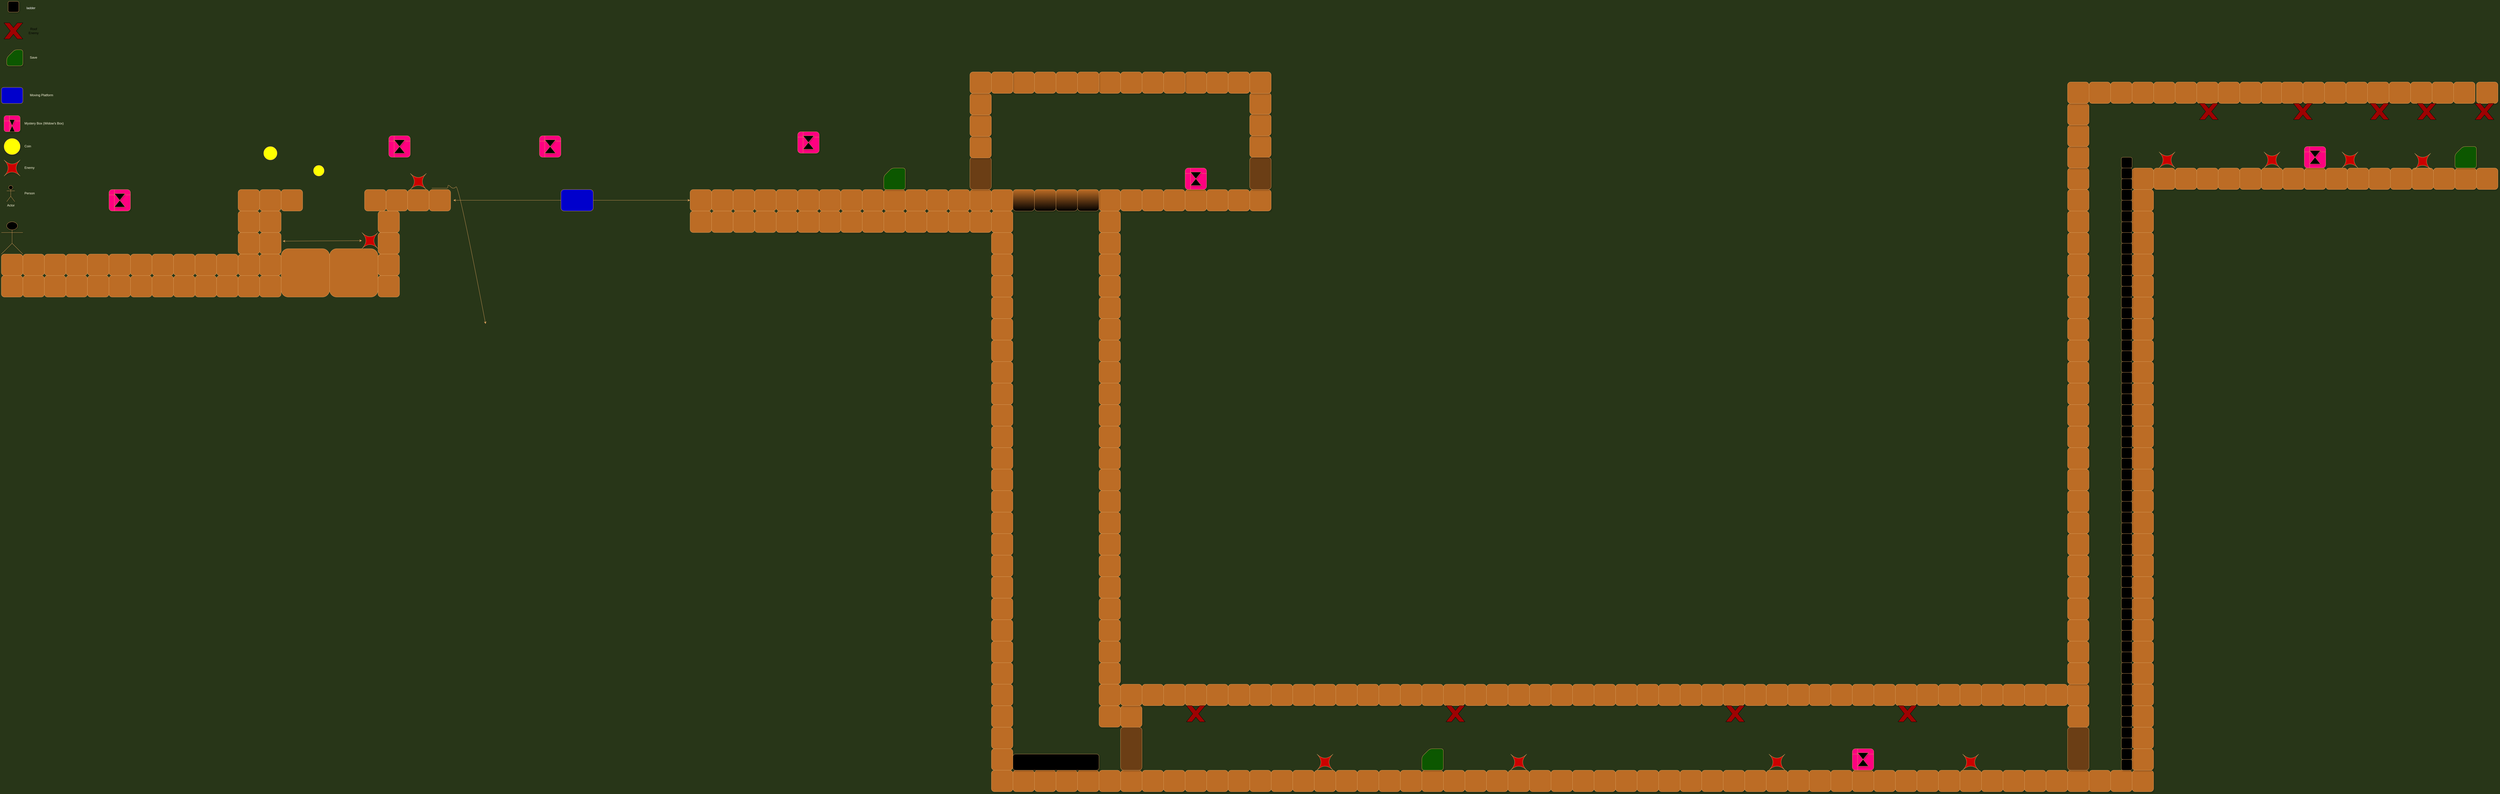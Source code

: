 <mxfile version="20.8.3" type="github">
  <diagram id="zKUmJzLRX71_9fTmacdb" name="Page-1">
    <mxGraphModel dx="2284" dy="1896" grid="1" gridSize="20" guides="1" tooltips="1" connect="1" arrows="1" fold="1" page="1" pageScale="1" pageWidth="850" pageHeight="1100" background="#283618" math="0" shadow="0">
      <root>
        <mxCell id="0" />
        <mxCell id="1" parent="0" />
        <mxCell id="M7b8skEu5nL4Gr79lSTo-1" value="" style="whiteSpace=wrap;html=1;aspect=fixed;fillColor=#BC6C25;strokeColor=#DDA15E;fontColor=#FEFAE0;rounded=1;" parent="1" vertex="1">
          <mxGeometry x="80" y="640" width="80" height="80" as="geometry" />
        </mxCell>
        <mxCell id="M7b8skEu5nL4Gr79lSTo-2" value="" style="whiteSpace=wrap;html=1;aspect=fixed;fillColor=#BC6C25;strokeColor=#DDA15E;fontColor=#FEFAE0;rounded=1;" parent="1" vertex="1">
          <mxGeometry x="160" y="640" width="80" height="80" as="geometry" />
        </mxCell>
        <mxCell id="M7b8skEu5nL4Gr79lSTo-3" value="" style="whiteSpace=wrap;html=1;aspect=fixed;fillColor=#BC6C25;strokeColor=#DDA15E;fontColor=#FEFAE0;rounded=1;" parent="1" vertex="1">
          <mxGeometry x="240" y="640" width="80" height="80" as="geometry" />
        </mxCell>
        <mxCell id="M7b8skEu5nL4Gr79lSTo-4" value="" style="whiteSpace=wrap;html=1;aspect=fixed;fillColor=#BC6C25;strokeColor=#DDA15E;fontColor=#FEFAE0;rounded=1;" parent="1" vertex="1">
          <mxGeometry x="320" y="640" width="80" height="80" as="geometry" />
        </mxCell>
        <mxCell id="M7b8skEu5nL4Gr79lSTo-5" value="" style="whiteSpace=wrap;html=1;aspect=fixed;fillColor=#BC6C25;strokeColor=#DDA15E;fontColor=#FEFAE0;rounded=1;" parent="1" vertex="1">
          <mxGeometry x="400" y="640" width="80" height="80" as="geometry" />
        </mxCell>
        <mxCell id="M7b8skEu5nL4Gr79lSTo-6" value="" style="whiteSpace=wrap;html=1;aspect=fixed;fillColor=#BC6C25;strokeColor=#DDA15E;fontColor=#FEFAE0;rounded=1;" parent="1" vertex="1">
          <mxGeometry x="480" y="640" width="80" height="80" as="geometry" />
        </mxCell>
        <mxCell id="M7b8skEu5nL4Gr79lSTo-7" value="" style="whiteSpace=wrap;html=1;aspect=fixed;fillColor=#BC6C25;strokeColor=#DDA15E;fontColor=#FEFAE0;rounded=1;" parent="1" vertex="1">
          <mxGeometry x="480" y="560" width="80" height="80" as="geometry" />
        </mxCell>
        <mxCell id="M7b8skEu5nL4Gr79lSTo-8" value="" style="whiteSpace=wrap;html=1;aspect=fixed;fillColor=#BC6C25;strokeColor=#DDA15E;fontColor=#FEFAE0;rounded=1;" parent="1" vertex="1">
          <mxGeometry x="480" y="480" width="80" height="80" as="geometry" />
        </mxCell>
        <mxCell id="M7b8skEu5nL4Gr79lSTo-9" value="" style="whiteSpace=wrap;html=1;aspect=fixed;fillColor=#BC6C25;strokeColor=#DDA15E;fontColor=#FEFAE0;rounded=1;" parent="1" vertex="1">
          <mxGeometry x="480" y="400" width="80" height="80" as="geometry" />
        </mxCell>
        <mxCell id="M7b8skEu5nL4Gr79lSTo-10" value="" style="whiteSpace=wrap;html=1;aspect=fixed;fillColor=#BC6C25;strokeColor=#DDA15E;fontColor=#FEFAE0;rounded=1;" parent="1" vertex="1">
          <mxGeometry x="560" y="400" width="80" height="80" as="geometry" />
        </mxCell>
        <mxCell id="M7b8skEu5nL4Gr79lSTo-11" value="" style="whiteSpace=wrap;html=1;aspect=fixed;fillColor=#BC6C25;strokeColor=#DDA15E;fontColor=#FEFAE0;rounded=1;" parent="1" vertex="1">
          <mxGeometry x="640" y="400" width="80" height="80" as="geometry" />
        </mxCell>
        <mxCell id="M7b8skEu5nL4Gr79lSTo-13" value="" style="ellipse;whiteSpace=wrap;html=1;aspect=fixed;fillColor=#FFFF00;strokeColor=#DDA15E;fontColor=#FEFAE0;rounded=1;" parent="1" vertex="1">
          <mxGeometry x="575" y="240" width="50" height="50" as="geometry" />
        </mxCell>
        <mxCell id="M7b8skEu5nL4Gr79lSTo-14" value="" style="ellipse;whiteSpace=wrap;html=1;aspect=fixed;fillColor=#FFFF00;strokeColor=#DDA15E;fontColor=#FEFAE0;rounded=1;" parent="1" vertex="1">
          <mxGeometry x="760" y="310" width="40" height="40" as="geometry" />
        </mxCell>
        <mxCell id="M7b8skEu5nL4Gr79lSTo-15" value="Actor" style="shape=umlActor;verticalLabelPosition=bottom;verticalAlign=top;html=1;outlineConnect=0;strokeColor=#DDA15E;fillColor=#000000;rounded=1;fontColor=#FEFAE0;shadow=1;" parent="1" vertex="1">
          <mxGeometry x="-400" y="520" width="80" height="120" as="geometry" />
        </mxCell>
        <mxCell id="M7b8skEu5nL4Gr79lSTo-19" value="" style="whiteSpace=wrap;html=1;aspect=fixed;fillColor=#BC6C25;strokeColor=#DDA15E;fontColor=#FEFAE0;rounded=1;" parent="1" vertex="1">
          <mxGeometry x="640" y="620" width="180" height="180" as="geometry" />
        </mxCell>
        <mxCell id="M7b8skEu5nL4Gr79lSTo-21" value="" style="edgeStyle=orthogonalEdgeStyle;rounded=1;orthogonalLoop=1;jettySize=auto;html=1;exitX=0.75;exitY=1;exitDx=0;exitDy=0;strokeColor=#DDA15E;fontColor=#FEFAE0;fillColor=#BC6C25;endArrow=none;labelBackgroundColor=#283618;" parent="1" source="M7b8skEu5nL4Gr79lSTo-6" target="M7b8skEu5nL4Gr79lSTo-19" edge="1">
          <mxGeometry relative="1" as="geometry">
            <mxPoint x="540" y="720" as="sourcePoint" />
            <mxPoint x="1700" y="1050" as="targetPoint" />
          </mxGeometry>
        </mxCell>
        <mxCell id="M7b8skEu5nL4Gr79lSTo-23" value="" style="shape=switch;whiteSpace=wrap;html=1;strokeColor=#DDA15E;fontColor=#FEFAE0;fillColor=#CC0000;rounded=1;" parent="1" vertex="1">
          <mxGeometry x="1120" y="340" width="60" height="60" as="geometry" />
        </mxCell>
        <mxCell id="M7b8skEu5nL4Gr79lSTo-24" value="" style="whiteSpace=wrap;html=1;aspect=fixed;strokeColor=#DDA15E;fontColor=#FEFAE0;fillColor=#BC6C25;rounded=1;" parent="1" vertex="1">
          <mxGeometry x="950" y="400" width="80" height="80" as="geometry" />
        </mxCell>
        <mxCell id="M7b8skEu5nL4Gr79lSTo-25" value="" style="whiteSpace=wrap;html=1;aspect=fixed;strokeColor=#DDA15E;fontColor=#FEFAE0;fillColor=#BC6C25;rounded=1;" parent="1" vertex="1">
          <mxGeometry x="1030" y="400" width="80" height="80" as="geometry" />
        </mxCell>
        <mxCell id="M7b8skEu5nL4Gr79lSTo-26" value="" style="whiteSpace=wrap;html=1;aspect=fixed;rounded=1;fillColor=#BC6C25;fontColor=#FEFAE0;strokeColor=#DDA15E;" parent="1" vertex="1">
          <mxGeometry x="1110" y="400" width="80" height="80" as="geometry" />
        </mxCell>
        <mxCell id="M7b8skEu5nL4Gr79lSTo-27" value="" style="whiteSpace=wrap;html=1;aspect=fixed;strokeColor=#DDA15E;fontColor=#FEFAE0;fillColor=#BC6C25;rounded=1;" parent="1" vertex="1">
          <mxGeometry x="1190" y="400" width="80" height="80" as="geometry" />
        </mxCell>
        <mxCell id="wT2K5C9ODD8_njOa71nI-43" style="edgeStyle=orthogonalEdgeStyle;rounded=0;orthogonalLoop=1;jettySize=auto;html=1;strokeColor=#DDA15E;labelBackgroundColor=#283618;fontColor=#FEFAE0;startArrow=none;" parent="1" edge="1">
          <mxGeometry relative="1" as="geometry">
            <mxPoint x="1880" y="440" as="sourcePoint" />
            <mxPoint x="2160" y="440" as="targetPoint" />
          </mxGeometry>
        </mxCell>
        <mxCell id="wT2K5C9ODD8_njOa71nI-45" style="edgeStyle=orthogonalEdgeStyle;rounded=0;orthogonalLoop=1;jettySize=auto;html=1;strokeColor=#DDA15E;labelBackgroundColor=#283618;fontColor=#FEFAE0;" parent="1" source="M7b8skEu5nL4Gr79lSTo-28" edge="1">
          <mxGeometry relative="1" as="geometry">
            <mxPoint x="1280" y="440" as="targetPoint" />
          </mxGeometry>
        </mxCell>
        <mxCell id="M7b8skEu5nL4Gr79lSTo-28" value="" style="rounded=1;whiteSpace=wrap;html=1;fillColor=#0000CC;strokeColor=#DDA15E;fontColor=#FEFAE0;" parent="1" vertex="1">
          <mxGeometry x="1680" y="400" width="120" height="80" as="geometry" />
        </mxCell>
        <mxCell id="wT2K5C9ODD8_njOa71nI-1" value="" style="whiteSpace=wrap;html=1;aspect=fixed;fillColor=#BC6C25;strokeColor=#DDA15E;fontColor=#FEFAE0;rounded=1;" parent="1" vertex="1">
          <mxGeometry x="-400" y="640" width="80" height="80" as="geometry" />
        </mxCell>
        <mxCell id="wT2K5C9ODD8_njOa71nI-2" value="" style="whiteSpace=wrap;html=1;aspect=fixed;fillColor=#BC6C25;strokeColor=#DDA15E;fontColor=#FEFAE0;rounded=1;" parent="1" vertex="1">
          <mxGeometry x="-320" y="640" width="80" height="80" as="geometry" />
        </mxCell>
        <mxCell id="wT2K5C9ODD8_njOa71nI-3" value="" style="whiteSpace=wrap;html=1;aspect=fixed;fillColor=#BC6C25;strokeColor=#DDA15E;fontColor=#FEFAE0;rounded=1;" parent="1" vertex="1">
          <mxGeometry x="-240" y="640" width="80" height="80" as="geometry" />
        </mxCell>
        <mxCell id="wT2K5C9ODD8_njOa71nI-4" value="" style="whiteSpace=wrap;html=1;aspect=fixed;fillColor=#BC6C25;strokeColor=#DDA15E;fontColor=#FEFAE0;rounded=1;" parent="1" vertex="1">
          <mxGeometry x="-160" y="640" width="80" height="80" as="geometry" />
        </mxCell>
        <mxCell id="wT2K5C9ODD8_njOa71nI-5" value="" style="whiteSpace=wrap;html=1;aspect=fixed;fillColor=#BC6C25;strokeColor=#DDA15E;fontColor=#FEFAE0;rounded=1;" parent="1" vertex="1">
          <mxGeometry x="-80" y="640" width="80" height="80" as="geometry" />
        </mxCell>
        <mxCell id="wT2K5C9ODD8_njOa71nI-6" value="" style="whiteSpace=wrap;html=1;aspect=fixed;fillColor=#BC6C25;strokeColor=#DDA15E;fontColor=#FEFAE0;rounded=1;" parent="1" vertex="1">
          <mxGeometry y="640" width="80" height="80" as="geometry" />
        </mxCell>
        <mxCell id="wT2K5C9ODD8_njOa71nI-7" value="" style="whiteSpace=wrap;html=1;aspect=fixed;fillColor=#BC6C25;strokeColor=#DDA15E;fontColor=#FEFAE0;rounded=1;" parent="1" vertex="1">
          <mxGeometry x="80" y="720" width="80" height="80" as="geometry" />
        </mxCell>
        <mxCell id="wT2K5C9ODD8_njOa71nI-8" value="" style="whiteSpace=wrap;html=1;aspect=fixed;fillColor=#BC6C25;strokeColor=#DDA15E;fontColor=#FEFAE0;rounded=1;" parent="1" vertex="1">
          <mxGeometry x="160" y="720" width="80" height="80" as="geometry" />
        </mxCell>
        <mxCell id="wT2K5C9ODD8_njOa71nI-9" value="" style="whiteSpace=wrap;html=1;aspect=fixed;fillColor=#BC6C25;strokeColor=#DDA15E;fontColor=#FEFAE0;rounded=1;" parent="1" vertex="1">
          <mxGeometry x="240" y="720" width="80" height="80" as="geometry" />
        </mxCell>
        <mxCell id="wT2K5C9ODD8_njOa71nI-10" value="" style="whiteSpace=wrap;html=1;aspect=fixed;fillColor=#BC6C25;strokeColor=#DDA15E;fontColor=#FEFAE0;rounded=1;" parent="1" vertex="1">
          <mxGeometry x="320" y="720" width="80" height="80" as="geometry" />
        </mxCell>
        <mxCell id="wT2K5C9ODD8_njOa71nI-11" value="" style="whiteSpace=wrap;html=1;aspect=fixed;fillColor=#BC6C25;strokeColor=#DDA15E;fontColor=#FEFAE0;rounded=1;" parent="1" vertex="1">
          <mxGeometry x="400" y="720" width="80" height="80" as="geometry" />
        </mxCell>
        <mxCell id="wT2K5C9ODD8_njOa71nI-12" value="" style="whiteSpace=wrap;html=1;aspect=fixed;fillColor=#BC6C25;strokeColor=#DDA15E;fontColor=#FEFAE0;rounded=1;" parent="1" vertex="1">
          <mxGeometry x="480" y="720" width="80" height="80" as="geometry" />
        </mxCell>
        <mxCell id="wT2K5C9ODD8_njOa71nI-13" value="" style="whiteSpace=wrap;html=1;aspect=fixed;fillColor=#BC6C25;strokeColor=#DDA15E;fontColor=#FEFAE0;rounded=1;" parent="1" vertex="1">
          <mxGeometry x="-400" y="720" width="80" height="80" as="geometry" />
        </mxCell>
        <mxCell id="wT2K5C9ODD8_njOa71nI-14" value="" style="whiteSpace=wrap;html=1;aspect=fixed;fillColor=#BC6C25;strokeColor=#DDA15E;fontColor=#FEFAE0;rounded=1;" parent="1" vertex="1">
          <mxGeometry x="-320" y="720" width="80" height="80" as="geometry" />
        </mxCell>
        <mxCell id="wT2K5C9ODD8_njOa71nI-15" value="" style="whiteSpace=wrap;html=1;aspect=fixed;fillColor=#BC6C25;strokeColor=#DDA15E;fontColor=#FEFAE0;rounded=1;" parent="1" vertex="1">
          <mxGeometry x="-240" y="720" width="80" height="80" as="geometry" />
        </mxCell>
        <mxCell id="wT2K5C9ODD8_njOa71nI-16" value="" style="whiteSpace=wrap;html=1;aspect=fixed;fillColor=#BC6C25;strokeColor=#DDA15E;fontColor=#FEFAE0;rounded=1;" parent="1" vertex="1">
          <mxGeometry x="-160" y="720" width="80" height="80" as="geometry" />
        </mxCell>
        <mxCell id="wT2K5C9ODD8_njOa71nI-17" value="" style="whiteSpace=wrap;html=1;aspect=fixed;fillColor=#BC6C25;strokeColor=#DDA15E;fontColor=#FEFAE0;rounded=1;" parent="1" vertex="1">
          <mxGeometry x="-80" y="720" width="80" height="80" as="geometry" />
        </mxCell>
        <mxCell id="wT2K5C9ODD8_njOa71nI-18" value="" style="whiteSpace=wrap;html=1;aspect=fixed;fillColor=#BC6C25;strokeColor=#DDA15E;fontColor=#FEFAE0;rounded=1;" parent="1" vertex="1">
          <mxGeometry y="720" width="80" height="80" as="geometry" />
        </mxCell>
        <mxCell id="wT2K5C9ODD8_njOa71nI-19" value="" style="whiteSpace=wrap;html=1;aspect=fixed;fillColor=#BC6C25;strokeColor=#DDA15E;fontColor=#FEFAE0;rounded=1;" parent="1" vertex="1">
          <mxGeometry x="560" y="720" width="80" height="80" as="geometry" />
        </mxCell>
        <mxCell id="wT2K5C9ODD8_njOa71nI-20" value="" style="whiteSpace=wrap;html=1;aspect=fixed;fillColor=#BC6C25;strokeColor=#DDA15E;fontColor=#FEFAE0;rounded=1;" parent="1" vertex="1">
          <mxGeometry x="560" y="640" width="80" height="80" as="geometry" />
        </mxCell>
        <mxCell id="wT2K5C9ODD8_njOa71nI-21" value="" style="whiteSpace=wrap;html=1;aspect=fixed;fillColor=#BC6C25;strokeColor=#DDA15E;fontColor=#FEFAE0;rounded=1;" parent="1" vertex="1">
          <mxGeometry x="560" y="560" width="80" height="80" as="geometry" />
        </mxCell>
        <mxCell id="wT2K5C9ODD8_njOa71nI-22" value="" style="whiteSpace=wrap;html=1;aspect=fixed;fillColor=#BC6C25;strokeColor=#DDA15E;fontColor=#FEFAE0;rounded=1;" parent="1" vertex="1">
          <mxGeometry x="560" y="480" width="80" height="80" as="geometry" />
        </mxCell>
        <mxCell id="wT2K5C9ODD8_njOa71nI-31" value="" style="whiteSpace=wrap;html=1;aspect=fixed;fillColor=#BC6C25;strokeColor=#DDA15E;fontColor=#FEFAE0;rounded=1;" parent="1" vertex="1">
          <mxGeometry x="1000" y="480" width="80" height="80" as="geometry" />
        </mxCell>
        <mxCell id="wT2K5C9ODD8_njOa71nI-32" value="" style="whiteSpace=wrap;html=1;aspect=fixed;fillColor=#BC6C25;strokeColor=#DDA15E;fontColor=#FEFAE0;rounded=1;" parent="1" vertex="1">
          <mxGeometry x="820" y="620" width="180" height="180" as="geometry" />
        </mxCell>
        <mxCell id="wT2K5C9ODD8_njOa71nI-33" value="" style="whiteSpace=wrap;html=1;aspect=fixed;fillColor=#BC6C25;strokeColor=#DDA15E;fontColor=#FEFAE0;rounded=1;" parent="1" vertex="1">
          <mxGeometry x="1000" y="560" width="80" height="80" as="geometry" />
        </mxCell>
        <mxCell id="wT2K5C9ODD8_njOa71nI-34" value="" style="whiteSpace=wrap;html=1;aspect=fixed;fillColor=#BC6C25;strokeColor=#DDA15E;fontColor=#FEFAE0;rounded=1;" parent="1" vertex="1">
          <mxGeometry x="1000" y="640" width="80" height="80" as="geometry" />
        </mxCell>
        <mxCell id="wT2K5C9ODD8_njOa71nI-35" value="" style="whiteSpace=wrap;html=1;aspect=fixed;fillColor=#BC6C25;strokeColor=#DDA15E;fontColor=#FEFAE0;rounded=1;" parent="1" vertex="1">
          <mxGeometry x="1000" y="720" width="80" height="80" as="geometry" />
        </mxCell>
        <mxCell id="wT2K5C9ODD8_njOa71nI-36" value="" style="shape=switch;whiteSpace=wrap;html=1;strokeColor=#DDA15E;fontColor=#FEFAE0;fillColor=#CC0000;rounded=1;shadow=1;" parent="1" vertex="1">
          <mxGeometry x="940" y="560" width="60" height="60" as="geometry" />
        </mxCell>
        <mxCell id="wT2K5C9ODD8_njOa71nI-38" value="" style="endArrow=classic;startArrow=classic;html=1;rounded=0;strokeColor=#DDA15E;exitX=1.075;exitY=0.4;exitDx=0;exitDy=0;exitPerimeter=0;labelBackgroundColor=#283618;fontColor=#FEFAE0;" parent="1" source="wT2K5C9ODD8_njOa71nI-21" target="wT2K5C9ODD8_njOa71nI-36" edge="1">
          <mxGeometry width="50" height="50" relative="1" as="geometry">
            <mxPoint x="660" y="580" as="sourcePoint" />
            <mxPoint x="890" y="520" as="targetPoint" />
          </mxGeometry>
        </mxCell>
        <mxCell id="wT2K5C9ODD8_njOa71nI-41" value="" style="curved=1;endArrow=classic;html=1;rounded=0;strokeColor=#DDA15E;labelBackgroundColor=#283618;fontColor=#FEFAE0;" parent="1" edge="1">
          <mxGeometry width="50" height="50" relative="1" as="geometry">
            <mxPoint x="1200" y="395" as="sourcePoint" />
            <mxPoint x="1400" y="900" as="targetPoint" />
            <Array as="points">
              <mxPoint x="1250" y="395" />
              <mxPoint x="1260" y="395" />
              <mxPoint x="1260" y="380" />
              <mxPoint x="1280" y="400" />
              <mxPoint x="1300" y="380" />
            </Array>
          </mxGeometry>
        </mxCell>
        <mxCell id="wT2K5C9ODD8_njOa71nI-47" value="" style="whiteSpace=wrap;html=1;aspect=fixed;fillColor=#BC6C25;rounded=1;glass=0;strokeColor=#DDA15E;fontColor=#FEFAE0;" parent="1" vertex="1">
          <mxGeometry x="2160" y="400" width="80" height="80" as="geometry" />
        </mxCell>
        <mxCell id="wT2K5C9ODD8_njOa71nI-48" value="" style="whiteSpace=wrap;html=1;aspect=fixed;fillColor=#BC6C25;rounded=1;strokeColor=#DDA15E;fontColor=#FEFAE0;" parent="1" vertex="1">
          <mxGeometry x="2240" y="400" width="80" height="80" as="geometry" />
        </mxCell>
        <mxCell id="wT2K5C9ODD8_njOa71nI-49" value="" style="whiteSpace=wrap;html=1;aspect=fixed;fillColor=#BC6C25;rounded=1;strokeColor=#DDA15E;fontColor=#FEFAE0;" parent="1" vertex="1">
          <mxGeometry x="2320" y="400" width="80" height="80" as="geometry" />
        </mxCell>
        <mxCell id="wT2K5C9ODD8_njOa71nI-50" value="" style="whiteSpace=wrap;html=1;aspect=fixed;strokeColor=#DDA15E;fontColor=#FEFAE0;fillColor=#BC6C25;rounded=1;" parent="1" vertex="1">
          <mxGeometry x="2400" y="400" width="80" height="80" as="geometry" />
        </mxCell>
        <mxCell id="wT2K5C9ODD8_njOa71nI-51" value="" style="whiteSpace=wrap;html=1;aspect=fixed;rounded=1;shadow=1;strokeColor=#DDA15E;fontColor=#FEFAE0;fillColor=#BC6C25;" parent="1" vertex="1">
          <mxGeometry x="2480" y="400" width="80" height="80" as="geometry" />
        </mxCell>
        <mxCell id="wT2K5C9ODD8_njOa71nI-52" value="" style="whiteSpace=wrap;html=1;aspect=fixed;rounded=1;shadow=1;strokeColor=#DDA15E;fontColor=#FEFAE0;fillColor=#BC6C25;" parent="1" vertex="1">
          <mxGeometry x="2560" y="400" width="80" height="80" as="geometry" />
        </mxCell>
        <mxCell id="wT2K5C9ODD8_njOa71nI-53" value="" style="whiteSpace=wrap;html=1;aspect=fixed;rounded=1;shadow=1;strokeColor=#DDA15E;fontColor=#FEFAE0;fillColor=#BC6C25;" parent="1" vertex="1">
          <mxGeometry x="2640" y="400" width="80" height="80" as="geometry" />
        </mxCell>
        <mxCell id="wT2K5C9ODD8_njOa71nI-54" value="" style="whiteSpace=wrap;html=1;aspect=fixed;rounded=1;shadow=1;strokeColor=#DDA15E;fontColor=#FEFAE0;fillColor=#BC6C25;" parent="1" vertex="1">
          <mxGeometry x="2720" y="400" width="80" height="80" as="geometry" />
        </mxCell>
        <mxCell id="wT2K5C9ODD8_njOa71nI-55" value="" style="whiteSpace=wrap;html=1;aspect=fixed;rounded=1;shadow=1;strokeColor=#DDA15E;fontColor=#FEFAE0;fillColor=#BC6C25;" parent="1" vertex="1">
          <mxGeometry x="2800" y="400" width="80" height="80" as="geometry" />
        </mxCell>
        <mxCell id="wT2K5C9ODD8_njOa71nI-56" value="" style="whiteSpace=wrap;html=1;aspect=fixed;rounded=1;shadow=1;strokeColor=#DDA15E;fontColor=#FEFAE0;fillColor=#BC6C25;" parent="1" vertex="1">
          <mxGeometry x="2880" y="400" width="80" height="80" as="geometry" />
        </mxCell>
        <mxCell id="wT2K5C9ODD8_njOa71nI-57" value="" style="whiteSpace=wrap;html=1;aspect=fixed;rounded=1;shadow=1;strokeColor=#DDA15E;fontColor=#FEFAE0;fillColor=#BC6C25;" parent="1" vertex="1">
          <mxGeometry x="2960" y="400" width="80" height="80" as="geometry" />
        </mxCell>
        <mxCell id="wT2K5C9ODD8_njOa71nI-58" value="" style="whiteSpace=wrap;html=1;aspect=fixed;rounded=1;shadow=1;strokeColor=#DDA15E;fontColor=#FEFAE0;fillColor=#BC6C25;" parent="1" vertex="1">
          <mxGeometry x="3040" y="400" width="80" height="80" as="geometry" />
        </mxCell>
        <mxCell id="wT2K5C9ODD8_njOa71nI-59" value="" style="whiteSpace=wrap;html=1;aspect=fixed;rounded=1;shadow=1;strokeColor=#DDA15E;fontColor=#FEFAE0;fillColor=#BC6C25;" parent="1" vertex="1">
          <mxGeometry x="3120" y="400" width="80" height="80" as="geometry" />
        </mxCell>
        <mxCell id="wT2K5C9ODD8_njOa71nI-60" value="" style="whiteSpace=wrap;html=1;aspect=fixed;rounded=1;shadow=1;strokeColor=#DDA15E;fontColor=#FEFAE0;fillColor=#BC6C25;" parent="1" vertex="1">
          <mxGeometry x="3200" y="400" width="80" height="80" as="geometry" />
        </mxCell>
        <mxCell id="wT2K5C9ODD8_njOa71nI-61" value="" style="whiteSpace=wrap;html=1;aspect=fixed;rounded=1;shadow=1;strokeColor=#DDA15E;fontColor=#FEFAE0;fillColor=#BC6C25;" parent="1" vertex="1">
          <mxGeometry x="3280" y="400" width="80" height="80" as="geometry" />
        </mxCell>
        <mxCell id="wT2K5C9ODD8_njOa71nI-62" value="" style="whiteSpace=wrap;html=1;aspect=fixed;fillColor=#BC6C25;rounded=1;glass=0;strokeColor=#DDA15E;fontColor=#FEFAE0;" parent="1" vertex="1">
          <mxGeometry x="2160" y="480" width="80" height="80" as="geometry" />
        </mxCell>
        <mxCell id="wT2K5C9ODD8_njOa71nI-63" value="" style="whiteSpace=wrap;html=1;aspect=fixed;fillColor=#BC6C25;rounded=1;strokeColor=#DDA15E;fontColor=#FEFAE0;" parent="1" vertex="1">
          <mxGeometry x="2240" y="480" width="80" height="80" as="geometry" />
        </mxCell>
        <mxCell id="wT2K5C9ODD8_njOa71nI-64" value="" style="whiteSpace=wrap;html=1;aspect=fixed;fillColor=#BC6C25;rounded=1;strokeColor=#DDA15E;fontColor=#FEFAE0;" parent="1" vertex="1">
          <mxGeometry x="2320" y="480" width="80" height="80" as="geometry" />
        </mxCell>
        <mxCell id="wT2K5C9ODD8_njOa71nI-65" value="" style="whiteSpace=wrap;html=1;aspect=fixed;strokeColor=#DDA15E;fontColor=#FEFAE0;fillColor=#BC6C25;rounded=1;" parent="1" vertex="1">
          <mxGeometry x="2400" y="480" width="80" height="80" as="geometry" />
        </mxCell>
        <mxCell id="wT2K5C9ODD8_njOa71nI-66" value="" style="whiteSpace=wrap;html=1;aspect=fixed;rounded=1;shadow=1;strokeColor=#DDA15E;fontColor=#FEFAE0;fillColor=#BC6C25;" parent="1" vertex="1">
          <mxGeometry x="2480" y="480" width="80" height="80" as="geometry" />
        </mxCell>
        <mxCell id="wT2K5C9ODD8_njOa71nI-67" value="" style="whiteSpace=wrap;html=1;aspect=fixed;rounded=1;shadow=1;strokeColor=#DDA15E;fontColor=#FEFAE0;fillColor=#BC6C25;" parent="1" vertex="1">
          <mxGeometry x="2560" y="480" width="80" height="80" as="geometry" />
        </mxCell>
        <mxCell id="wT2K5C9ODD8_njOa71nI-68" value="" style="whiteSpace=wrap;html=1;aspect=fixed;rounded=1;shadow=1;strokeColor=#DDA15E;fontColor=#FEFAE0;fillColor=#BC6C25;" parent="1" vertex="1">
          <mxGeometry x="2640" y="480" width="80" height="80" as="geometry" />
        </mxCell>
        <mxCell id="wT2K5C9ODD8_njOa71nI-69" value="" style="whiteSpace=wrap;html=1;aspect=fixed;rounded=1;shadow=1;strokeColor=#DDA15E;fontColor=#FEFAE0;fillColor=#BC6C25;" parent="1" vertex="1">
          <mxGeometry x="2720" y="480" width="80" height="80" as="geometry" />
        </mxCell>
        <mxCell id="wT2K5C9ODD8_njOa71nI-70" value="" style="whiteSpace=wrap;html=1;aspect=fixed;rounded=1;shadow=1;strokeColor=#DDA15E;fontColor=#FEFAE0;fillColor=#BC6C25;" parent="1" vertex="1">
          <mxGeometry x="2800" y="480" width="80" height="80" as="geometry" />
        </mxCell>
        <mxCell id="wT2K5C9ODD8_njOa71nI-71" value="" style="whiteSpace=wrap;html=1;aspect=fixed;rounded=1;shadow=1;strokeColor=#DDA15E;fontColor=#FEFAE0;fillColor=#BC6C25;" parent="1" vertex="1">
          <mxGeometry x="2880" y="480" width="80" height="80" as="geometry" />
        </mxCell>
        <mxCell id="wT2K5C9ODD8_njOa71nI-72" value="" style="whiteSpace=wrap;html=1;aspect=fixed;rounded=1;shadow=1;strokeColor=#DDA15E;fontColor=#FEFAE0;fillColor=#BC6C25;" parent="1" vertex="1">
          <mxGeometry x="2960" y="480" width="80" height="80" as="geometry" />
        </mxCell>
        <mxCell id="wT2K5C9ODD8_njOa71nI-73" value="" style="whiteSpace=wrap;html=1;aspect=fixed;rounded=1;shadow=1;strokeColor=#DDA15E;fontColor=#FEFAE0;fillColor=#BC6C25;" parent="1" vertex="1">
          <mxGeometry x="3040" y="480" width="80" height="80" as="geometry" />
        </mxCell>
        <mxCell id="wT2K5C9ODD8_njOa71nI-74" value="" style="whiteSpace=wrap;html=1;aspect=fixed;rounded=1;shadow=1;strokeColor=#DDA15E;fontColor=#FEFAE0;fillColor=#BC6C25;" parent="1" vertex="1">
          <mxGeometry x="3120" y="480" width="80" height="80" as="geometry" />
        </mxCell>
        <mxCell id="wT2K5C9ODD8_njOa71nI-75" value="" style="whiteSpace=wrap;html=1;aspect=fixed;rounded=1;shadow=1;strokeColor=#DDA15E;fontColor=#FEFAE0;fillColor=#BC6C25;" parent="1" vertex="1">
          <mxGeometry x="3200" y="480" width="80" height="80" as="geometry" />
        </mxCell>
        <mxCell id="wT2K5C9ODD8_njOa71nI-76" value="" style="whiteSpace=wrap;html=1;aspect=fixed;rounded=1;shadow=1;strokeColor=#DDA15E;fontColor=#FEFAE0;fillColor=#BC6C25;" parent="1" vertex="1">
          <mxGeometry x="3280" y="480" width="80" height="80" as="geometry" />
        </mxCell>
        <mxCell id="wT2K5C9ODD8_njOa71nI-78" value="" style="shape=internalStorage;whiteSpace=wrap;html=1;backgroundOutline=1;rounded=1;shadow=1;strokeColor=#DDA15E;fontColor=#FEFAE0;fillColor=#FF0080;" parent="1" vertex="1">
          <mxGeometry x="1600" y="200" width="80" height="80" as="geometry" />
        </mxCell>
        <mxCell id="wT2K5C9ODD8_njOa71nI-79" value="" style="shape=collate;whiteSpace=wrap;html=1;rounded=1;shadow=1;strokeColor=#DDA15E;fontColor=#FEFAE0;fillColor=#000000;" parent="1" vertex="1">
          <mxGeometry x="1620" y="215" width="40" height="50" as="geometry" />
        </mxCell>
        <mxCell id="wT2K5C9ODD8_njOa71nI-100" value="" style="edgeStyle=orthogonalEdgeStyle;rounded=0;orthogonalLoop=1;jettySize=auto;html=1;strokeColor=#DDA15E;labelBackgroundColor=#283618;fontColor=#FEFAE0;endArrow=none;" parent="1" source="M7b8skEu5nL4Gr79lSTo-28" edge="1">
          <mxGeometry relative="1" as="geometry">
            <mxPoint x="1800" y="440" as="sourcePoint" />
            <mxPoint x="1880" y="440" as="targetPoint" />
          </mxGeometry>
        </mxCell>
        <mxCell id="wT2K5C9ODD8_njOa71nI-101" value="" style="shape=internalStorage;whiteSpace=wrap;html=1;backgroundOutline=1;rounded=1;shadow=1;strokeColor=#DDA15E;fontColor=#FEFAE0;fillColor=#FF0080;" parent="1" vertex="1">
          <mxGeometry x="2560" y="185" width="80" height="80" as="geometry" />
        </mxCell>
        <mxCell id="wT2K5C9ODD8_njOa71nI-102" value="" style="shape=collate;whiteSpace=wrap;html=1;rounded=1;shadow=1;strokeColor=#DDA15E;fontColor=#FEFAE0;fillColor=#000000;" parent="1" vertex="1">
          <mxGeometry x="2580" y="200" width="40" height="50" as="geometry" />
        </mxCell>
        <mxCell id="wT2K5C9ODD8_njOa71nI-105" value="" style="shape=internalStorage;whiteSpace=wrap;html=1;backgroundOutline=1;rounded=1;shadow=1;strokeColor=#DDA15E;fontColor=#FEFAE0;fillColor=#FF0080;" parent="1" vertex="1">
          <mxGeometry y="400" width="80" height="80" as="geometry" />
        </mxCell>
        <mxCell id="wT2K5C9ODD8_njOa71nI-106" value="" style="shape=collate;whiteSpace=wrap;html=1;rounded=1;shadow=1;strokeColor=#DDA15E;fontColor=#FEFAE0;fillColor=#000000;" parent="1" vertex="1">
          <mxGeometry x="20" y="415" width="40" height="50" as="geometry" />
        </mxCell>
        <mxCell id="wT2K5C9ODD8_njOa71nI-107" value="" style="shape=internalStorage;whiteSpace=wrap;html=1;backgroundOutline=1;rounded=1;shadow=1;strokeColor=#DDA15E;fontColor=#FEFAE0;fillColor=#FF0080;" parent="1" vertex="1">
          <mxGeometry x="1040" y="200" width="80" height="80" as="geometry" />
        </mxCell>
        <mxCell id="wT2K5C9ODD8_njOa71nI-108" value="" style="shape=collate;whiteSpace=wrap;html=1;rounded=1;shadow=1;strokeColor=#DDA15E;fontColor=#FEFAE0;fillColor=#000000;" parent="1" vertex="1">
          <mxGeometry x="1060" y="215" width="40" height="50" as="geometry" />
        </mxCell>
        <mxCell id="wT2K5C9ODD8_njOa71nI-109" value="Actor" style="shape=umlActor;verticalLabelPosition=bottom;verticalAlign=top;html=1;outlineConnect=0;rounded=1;shadow=1;strokeColor=#DDA15E;fontColor=#FEFAE0;fillColor=#000000;" parent="1" vertex="1">
          <mxGeometry x="-380" y="385" width="30" height="60" as="geometry" />
        </mxCell>
        <mxCell id="wT2K5C9ODD8_njOa71nI-110" value="" style="shape=switch;whiteSpace=wrap;html=1;rounded=1;shadow=1;strokeColor=#DDA15E;fontColor=#FEFAE0;fillColor=#CC0000;" parent="1" vertex="1">
          <mxGeometry x="-390" y="290" width="60" height="60" as="geometry" />
        </mxCell>
        <mxCell id="wT2K5C9ODD8_njOa71nI-112" value="" style="shape=internalStorage;whiteSpace=wrap;html=1;backgroundOutline=1;rounded=1;shadow=1;strokeColor=#DDA15E;fontColor=#FEFAE0;fillColor=#FF0080;" parent="1" vertex="1">
          <mxGeometry x="-390" y="125" width="60" height="60" as="geometry" />
        </mxCell>
        <mxCell id="wT2K5C9ODD8_njOa71nI-113" value="" style="shape=collate;whiteSpace=wrap;html=1;rounded=1;shadow=1;strokeColor=#DDA15E;fontColor=#FEFAE0;fillColor=#000000;" parent="1" vertex="1">
          <mxGeometry x="-370" y="140" width="20" height="45" as="geometry" />
        </mxCell>
        <mxCell id="wT2K5C9ODD8_njOa71nI-114" value="" style="ellipse;whiteSpace=wrap;html=1;aspect=fixed;rounded=1;shadow=1;strokeColor=#DDA15E;fontColor=#FEFAE0;fillColor=#FFFF00;" parent="1" vertex="1">
          <mxGeometry x="-390" y="210" width="60" height="60" as="geometry" />
        </mxCell>
        <mxCell id="wT2K5C9ODD8_njOa71nI-118" value="" style="rounded=1;whiteSpace=wrap;html=1;fillColor=#0000CC;strokeColor=#DDA15E;fontColor=#FEFAE0;" parent="1" vertex="1">
          <mxGeometry x="-400" y="20" width="80" height="60" as="geometry" />
        </mxCell>
        <mxCell id="wT2K5C9ODD8_njOa71nI-119" value="" style="shape=card;whiteSpace=wrap;html=1;rounded=1;shadow=1;strokeColor=#DDA15E;fontColor=#FEFAE0;fillColor=#0C5700;" parent="1" vertex="1">
          <mxGeometry x="2880" y="320" width="80" height="80" as="geometry" />
        </mxCell>
        <mxCell id="wT2K5C9ODD8_njOa71nI-120" value="" style="shape=card;whiteSpace=wrap;html=1;rounded=1;shadow=1;strokeColor=#DDA15E;fontColor=#FEFAE0;fillColor=#0C5700;" parent="1" vertex="1">
          <mxGeometry x="-380" y="-120" width="60" height="60" as="geometry" />
        </mxCell>
        <mxCell id="wT2K5C9ODD8_njOa71nI-121" value="Save" style="text;strokeColor=none;fillColor=none;spacingLeft=4;spacingRight=4;overflow=hidden;rotatable=0;points=[[0,0.5],[1,0.5]];portConstraint=eastwest;fontSize=12;rounded=1;shadow=1;fontColor=#FEFAE0;" parent="1" vertex="1">
          <mxGeometry x="-300" y="-105" width="40" height="30" as="geometry" />
        </mxCell>
        <mxCell id="wT2K5C9ODD8_njOa71nI-122" value="Moving Platform" style="text;strokeColor=none;fillColor=none;spacingLeft=4;spacingRight=4;overflow=hidden;rotatable=0;points=[[0,0.5],[1,0.5]];portConstraint=eastwest;fontSize=12;rounded=1;shadow=1;fontColor=#FEFAE0;" parent="1" vertex="1">
          <mxGeometry x="-300" y="35" width="100" height="30" as="geometry" />
        </mxCell>
        <mxCell id="wT2K5C9ODD8_njOa71nI-123" value="Person" style="text;strokeColor=none;fillColor=none;spacingLeft=4;spacingRight=4;overflow=hidden;rotatable=0;points=[[0,0.5],[1,0.5]];portConstraint=eastwest;fontSize=12;rounded=1;shadow=1;fontColor=#FEFAE0;" parent="1" vertex="1">
          <mxGeometry x="-320" y="400" width="80" height="30" as="geometry" />
        </mxCell>
        <mxCell id="wT2K5C9ODD8_njOa71nI-124" value="Enemy" style="text;strokeColor=none;fillColor=none;spacingLeft=4;spacingRight=4;overflow=hidden;rotatable=0;points=[[0,0.5],[1,0.5]];portConstraint=eastwest;fontSize=12;rounded=1;shadow=1;fontColor=#FEFAE0;" parent="1" vertex="1">
          <mxGeometry x="-320" y="305" width="60" height="30" as="geometry" />
        </mxCell>
        <mxCell id="wT2K5C9ODD8_njOa71nI-125" value="Coin" style="text;strokeColor=none;fillColor=none;spacingLeft=4;spacingRight=4;overflow=hidden;rotatable=0;points=[[0,0.5],[1,0.5]];portConstraint=eastwest;fontSize=12;rounded=1;shadow=1;fontColor=#FEFAE0;" parent="1" vertex="1">
          <mxGeometry x="-320" y="225" width="40" height="30" as="geometry" />
        </mxCell>
        <mxCell id="wT2K5C9ODD8_njOa71nI-126" value="Mystery Box (Widow&#39;s Box)" style="text;strokeColor=none;fillColor=none;spacingLeft=4;spacingRight=4;overflow=hidden;rotatable=0;points=[[0,0.5],[1,0.5]];portConstraint=eastwest;fontSize=12;rounded=1;shadow=1;fontColor=#FEFAE0;" parent="1" vertex="1">
          <mxGeometry x="-320" y="140" width="160" height="30" as="geometry" />
        </mxCell>
        <mxCell id="wT2K5C9ODD8_njOa71nI-127" value="" style="whiteSpace=wrap;html=1;aspect=fixed;rounded=1;shadow=1;strokeColor=#DDA15E;fontColor=#FEFAE0;fillColor=#BC6C25;" parent="1" vertex="1">
          <mxGeometry x="3680" y="400" width="80" height="80" as="geometry" />
        </mxCell>
        <mxCell id="wT2K5C9ODD8_njOa71nI-128" value="" style="whiteSpace=wrap;html=1;aspect=fixed;rounded=1;shadow=1;strokeColor=#DDA15E;fontColor=#FEFAE0;fillColor=#BC6C25;" parent="1" vertex="1">
          <mxGeometry x="3680" y="480" width="80" height="80" as="geometry" />
        </mxCell>
        <mxCell id="wT2K5C9ODD8_njOa71nI-129" value="" style="whiteSpace=wrap;html=1;aspect=fixed;rounded=1;shadow=1;strokeColor=#DDA15E;fontColor=#FEFAE0;fillColor=#BC6C25;" parent="1" vertex="1">
          <mxGeometry x="3280" y="560" width="80" height="80" as="geometry" />
        </mxCell>
        <mxCell id="wT2K5C9ODD8_njOa71nI-130" value="" style="whiteSpace=wrap;html=1;aspect=fixed;rounded=1;shadow=1;strokeColor=#DDA15E;fontColor=#FEFAE0;fillColor=#BC6C25;" parent="1" vertex="1">
          <mxGeometry x="3280" y="640" width="80" height="80" as="geometry" />
        </mxCell>
        <mxCell id="wT2K5C9ODD8_njOa71nI-131" value="" style="whiteSpace=wrap;html=1;aspect=fixed;rounded=1;shadow=1;strokeColor=#DDA15E;fontColor=#FEFAE0;fillColor=#BC6C25;" parent="1" vertex="1">
          <mxGeometry x="3280" y="720" width="80" height="80" as="geometry" />
        </mxCell>
        <mxCell id="wT2K5C9ODD8_njOa71nI-132" value="" style="whiteSpace=wrap;html=1;aspect=fixed;rounded=1;shadow=1;strokeColor=#DDA15E;fontColor=#FEFAE0;fillColor=#BC6C25;" parent="1" vertex="1">
          <mxGeometry x="3280" y="800" width="80" height="80" as="geometry" />
        </mxCell>
        <mxCell id="wT2K5C9ODD8_njOa71nI-133" value="" style="whiteSpace=wrap;html=1;aspect=fixed;rounded=1;shadow=1;strokeColor=#DDA15E;fontColor=#FEFAE0;fillColor=#BC6C25;" parent="1" vertex="1">
          <mxGeometry x="3280" y="880" width="80" height="80" as="geometry" />
        </mxCell>
        <mxCell id="wT2K5C9ODD8_njOa71nI-134" value="" style="whiteSpace=wrap;html=1;aspect=fixed;rounded=1;shadow=1;strokeColor=#DDA15E;fontColor=#FEFAE0;fillColor=#BC6C25;" parent="1" vertex="1">
          <mxGeometry x="3680" y="560" width="80" height="80" as="geometry" />
        </mxCell>
        <mxCell id="wT2K5C9ODD8_njOa71nI-135" value="" style="whiteSpace=wrap;html=1;aspect=fixed;rounded=1;shadow=1;strokeColor=#DDA15E;fontColor=#FEFAE0;fillColor=#BC6C25;" parent="1" vertex="1">
          <mxGeometry x="3680" y="640" width="80" height="80" as="geometry" />
        </mxCell>
        <mxCell id="wT2K5C9ODD8_njOa71nI-136" value="" style="whiteSpace=wrap;html=1;aspect=fixed;rounded=1;shadow=1;strokeColor=#DDA15E;fontColor=#FEFAE0;fillColor=#BC6C25;" parent="1" vertex="1">
          <mxGeometry x="3680" y="720" width="80" height="80" as="geometry" />
        </mxCell>
        <mxCell id="wT2K5C9ODD8_njOa71nI-137" value="" style="whiteSpace=wrap;html=1;aspect=fixed;rounded=1;shadow=1;strokeColor=#DDA15E;fontColor=#FEFAE0;fillColor=#BC6C25;" parent="1" vertex="1">
          <mxGeometry x="3680" y="800" width="80" height="80" as="geometry" />
        </mxCell>
        <mxCell id="wT2K5C9ODD8_njOa71nI-138" value="" style="whiteSpace=wrap;html=1;aspect=fixed;rounded=1;shadow=1;strokeColor=#DDA15E;fontColor=#FEFAE0;fillColor=#BC6C25;" parent="1" vertex="1">
          <mxGeometry x="3680" y="880" width="80" height="80" as="geometry" />
        </mxCell>
        <mxCell id="wT2K5C9ODD8_njOa71nI-139" value="" style="whiteSpace=wrap;html=1;aspect=fixed;rounded=1;shadow=1;strokeColor=#DDA15E;fontColor=#FEFAE0;fillColor=#BC6C25;" parent="1" vertex="1">
          <mxGeometry x="3280" y="960" width="80" height="80" as="geometry" />
        </mxCell>
        <mxCell id="wT2K5C9ODD8_njOa71nI-140" value="" style="whiteSpace=wrap;html=1;aspect=fixed;rounded=1;shadow=1;strokeColor=#DDA15E;fontColor=#FEFAE0;fillColor=#BC6C25;" parent="1" vertex="1">
          <mxGeometry x="3280" y="1040" width="80" height="80" as="geometry" />
        </mxCell>
        <mxCell id="wT2K5C9ODD8_njOa71nI-141" value="" style="whiteSpace=wrap;html=1;aspect=fixed;rounded=1;shadow=1;strokeColor=#DDA15E;fontColor=#FEFAE0;fillColor=#BC6C25;" parent="1" vertex="1">
          <mxGeometry x="3680" y="960" width="80" height="80" as="geometry" />
        </mxCell>
        <mxCell id="wT2K5C9ODD8_njOa71nI-142" value="" style="whiteSpace=wrap;html=1;aspect=fixed;rounded=1;shadow=1;strokeColor=#DDA15E;fontColor=#FEFAE0;fillColor=#BC6C25;" parent="1" vertex="1">
          <mxGeometry x="3680" y="1040" width="80" height="80" as="geometry" />
        </mxCell>
        <mxCell id="wT2K5C9ODD8_njOa71nI-143" value="" style="whiteSpace=wrap;html=1;aspect=fixed;rounded=1;shadow=1;strokeColor=#DDA15E;fontColor=#FEFAE0;fillColor=#BC6C25;" parent="1" vertex="1">
          <mxGeometry x="3760" y="400" width="80" height="80" as="geometry" />
        </mxCell>
        <mxCell id="wT2K5C9ODD8_njOa71nI-144" value="" style="whiteSpace=wrap;html=1;aspect=fixed;rounded=1;shadow=1;strokeColor=#DDA15E;fontColor=#FEFAE0;fillColor=#BC6C25;" parent="1" vertex="1">
          <mxGeometry x="3840" y="400" width="80" height="80" as="geometry" />
        </mxCell>
        <mxCell id="wT2K5C9ODD8_njOa71nI-145" value="" style="whiteSpace=wrap;html=1;aspect=fixed;rounded=1;shadow=1;strokeColor=#DDA15E;fontColor=#FEFAE0;fillColor=#BC6C25;" parent="1" vertex="1">
          <mxGeometry x="3920" y="400" width="80" height="80" as="geometry" />
        </mxCell>
        <mxCell id="wT2K5C9ODD8_njOa71nI-146" value="" style="whiteSpace=wrap;html=1;aspect=fixed;rounded=1;shadow=1;strokeColor=#DDA15E;fontColor=#FEFAE0;fillColor=#BC6C25;" parent="1" vertex="1">
          <mxGeometry x="4000" y="400" width="80" height="80" as="geometry" />
        </mxCell>
        <mxCell id="wT2K5C9ODD8_njOa71nI-147" value="" style="whiteSpace=wrap;html=1;aspect=fixed;rounded=1;shadow=1;strokeColor=#DDA15E;fontColor=#FEFAE0;fillColor=#BC6C25;" parent="1" vertex="1">
          <mxGeometry x="4080" y="400" width="80" height="80" as="geometry" />
        </mxCell>
        <mxCell id="wT2K5C9ODD8_njOa71nI-148" value="" style="whiteSpace=wrap;html=1;aspect=fixed;rounded=1;shadow=1;strokeColor=#DDA15E;fontColor=#FEFAE0;fillColor=#BC6C25;" parent="1" vertex="1">
          <mxGeometry x="4160" y="400" width="80" height="80" as="geometry" />
        </mxCell>
        <mxCell id="wT2K5C9ODD8_njOa71nI-149" value="" style="whiteSpace=wrap;html=1;aspect=fixed;rounded=1;shadow=1;strokeColor=#DDA15E;fontColor=#FEFAE0;fillColor=#BC6C25;" parent="1" vertex="1">
          <mxGeometry x="4240" y="400" width="80" height="80" as="geometry" />
        </mxCell>
        <mxCell id="wT2K5C9ODD8_njOa71nI-156" value="" style="rounded=1;whiteSpace=wrap;html=1;shadow=1;strokeColor=#DDA15E;fontColor=#FEFAE0;fillColor=#6B3E15;direction=south;" parent="1" vertex="1">
          <mxGeometry x="4240" y="280" width="80" height="120" as="geometry" />
        </mxCell>
        <mxCell id="wT2K5C9ODD8_njOa71nI-157" value="" style="whiteSpace=wrap;html=1;aspect=fixed;rounded=1;shadow=1;strokeColor=#DDA15E;fontColor=#FEFAE0;fillColor=#BC6C25;" parent="1" vertex="1">
          <mxGeometry x="4240" y="200" width="80" height="80" as="geometry" />
        </mxCell>
        <mxCell id="wT2K5C9ODD8_njOa71nI-158" value="" style="whiteSpace=wrap;html=1;aspect=fixed;rounded=1;shadow=1;strokeColor=#DDA15E;fontColor=#FEFAE0;fillColor=#BC6C25;" parent="1" vertex="1">
          <mxGeometry x="4240" y="120" width="80" height="80" as="geometry" />
        </mxCell>
        <mxCell id="wT2K5C9ODD8_njOa71nI-159" value="" style="whiteSpace=wrap;html=1;aspect=fixed;rounded=1;shadow=1;strokeColor=#DDA15E;fontColor=#FEFAE0;fillColor=#BC6C25;" parent="1" vertex="1">
          <mxGeometry x="4240" y="40" width="80" height="80" as="geometry" />
        </mxCell>
        <mxCell id="wT2K5C9ODD8_njOa71nI-160" value="" style="whiteSpace=wrap;html=1;aspect=fixed;rounded=1;shadow=1;strokeColor=#DDA15E;fontColor=#FEFAE0;fillColor=#BC6C25;" parent="1" vertex="1">
          <mxGeometry x="3280" y="1120" width="80" height="80" as="geometry" />
        </mxCell>
        <mxCell id="wT2K5C9ODD8_njOa71nI-161" value="" style="whiteSpace=wrap;html=1;aspect=fixed;rounded=1;shadow=1;strokeColor=#DDA15E;fontColor=#FEFAE0;fillColor=#BC6C25;" parent="1" vertex="1">
          <mxGeometry x="3680" y="1120" width="80" height="80" as="geometry" />
        </mxCell>
        <mxCell id="wT2K5C9ODD8_njOa71nI-162" value="" style="whiteSpace=wrap;html=1;aspect=fixed;rounded=1;shadow=1;strokeColor=#DDA15E;fontColor=#FEFAE0;fillColor=#BC6C25;" parent="1" vertex="1">
          <mxGeometry x="3280" y="1200" width="80" height="80" as="geometry" />
        </mxCell>
        <mxCell id="wT2K5C9ODD8_njOa71nI-163" value="" style="whiteSpace=wrap;html=1;aspect=fixed;rounded=1;shadow=1;strokeColor=#DDA15E;fontColor=#FEFAE0;fillColor=#BC6C25;" parent="1" vertex="1">
          <mxGeometry x="3280" y="1280" width="80" height="80" as="geometry" />
        </mxCell>
        <mxCell id="wT2K5C9ODD8_njOa71nI-164" value="" style="whiteSpace=wrap;html=1;aspect=fixed;rounded=1;shadow=1;strokeColor=#DDA15E;fontColor=#FEFAE0;fillColor=#BC6C25;" parent="1" vertex="1">
          <mxGeometry x="3280" y="1360" width="80" height="80" as="geometry" />
        </mxCell>
        <mxCell id="wT2K5C9ODD8_njOa71nI-165" value="" style="whiteSpace=wrap;html=1;aspect=fixed;rounded=1;shadow=1;strokeColor=#DDA15E;fontColor=#FEFAE0;fillColor=#BC6C25;" parent="1" vertex="1">
          <mxGeometry x="3280" y="1440" width="80" height="80" as="geometry" />
        </mxCell>
        <mxCell id="wT2K5C9ODD8_njOa71nI-166" value="" style="whiteSpace=wrap;html=1;aspect=fixed;rounded=1;shadow=1;strokeColor=#DDA15E;fontColor=#FEFAE0;fillColor=#BC6C25;" parent="1" vertex="1">
          <mxGeometry x="3280" y="1520" width="80" height="80" as="geometry" />
        </mxCell>
        <mxCell id="wT2K5C9ODD8_njOa71nI-167" value="" style="whiteSpace=wrap;html=1;aspect=fixed;rounded=1;shadow=1;strokeColor=#DDA15E;fontColor=#FEFAE0;fillColor=#BC6C25;" parent="1" vertex="1">
          <mxGeometry x="3280" y="1600" width="80" height="80" as="geometry" />
        </mxCell>
        <mxCell id="wT2K5C9ODD8_njOa71nI-168" value="" style="whiteSpace=wrap;html=1;aspect=fixed;rounded=1;shadow=1;strokeColor=#DDA15E;fontColor=#FEFAE0;fillColor=#BC6C25;" parent="1" vertex="1">
          <mxGeometry x="3280" y="1680" width="80" height="80" as="geometry" />
        </mxCell>
        <mxCell id="wT2K5C9ODD8_njOa71nI-169" value="" style="whiteSpace=wrap;html=1;aspect=fixed;rounded=1;shadow=1;strokeColor=#DDA15E;fontColor=#FEFAE0;fillColor=#BC6C25;" parent="1" vertex="1">
          <mxGeometry x="3280" y="1760" width="80" height="80" as="geometry" />
        </mxCell>
        <mxCell id="wT2K5C9ODD8_njOa71nI-170" value="" style="whiteSpace=wrap;html=1;aspect=fixed;rounded=1;shadow=1;strokeColor=#DDA15E;fontColor=#FEFAE0;fillColor=#BC6C25;" parent="1" vertex="1">
          <mxGeometry x="3680" y="1200" width="80" height="80" as="geometry" />
        </mxCell>
        <mxCell id="wT2K5C9ODD8_njOa71nI-171" value="" style="whiteSpace=wrap;html=1;aspect=fixed;rounded=1;shadow=1;strokeColor=#DDA15E;fontColor=#FEFAE0;fillColor=#BC6C25;" parent="1" vertex="1">
          <mxGeometry x="3680" y="1280" width="80" height="80" as="geometry" />
        </mxCell>
        <mxCell id="wT2K5C9ODD8_njOa71nI-172" value="" style="whiteSpace=wrap;html=1;aspect=fixed;rounded=1;shadow=1;strokeColor=#DDA15E;fontColor=#FEFAE0;fillColor=#BC6C25;" parent="1" vertex="1">
          <mxGeometry x="3680" y="1360" width="80" height="80" as="geometry" />
        </mxCell>
        <mxCell id="wT2K5C9ODD8_njOa71nI-173" value="" style="whiteSpace=wrap;html=1;aspect=fixed;rounded=1;shadow=1;strokeColor=#DDA15E;fontColor=#FEFAE0;fillColor=#BC6C25;" parent="1" vertex="1">
          <mxGeometry x="3680" y="1440" width="80" height="80" as="geometry" />
        </mxCell>
        <mxCell id="wT2K5C9ODD8_njOa71nI-174" value="" style="whiteSpace=wrap;html=1;aspect=fixed;rounded=1;shadow=1;strokeColor=#DDA15E;fontColor=#FEFAE0;fillColor=#BC6C25;" parent="1" vertex="1">
          <mxGeometry x="3680" y="1520" width="80" height="80" as="geometry" />
        </mxCell>
        <mxCell id="wT2K5C9ODD8_njOa71nI-175" value="" style="whiteSpace=wrap;html=1;aspect=fixed;rounded=1;shadow=1;strokeColor=#DDA15E;fontColor=#FEFAE0;fillColor=#BC6C25;" parent="1" vertex="1">
          <mxGeometry x="3680" y="1600" width="80" height="80" as="geometry" />
        </mxCell>
        <mxCell id="wT2K5C9ODD8_njOa71nI-176" value="" style="whiteSpace=wrap;html=1;aspect=fixed;rounded=1;shadow=1;strokeColor=#DDA15E;fontColor=#FEFAE0;fillColor=#BC6C25;" parent="1" vertex="1">
          <mxGeometry x="3680" y="1680" width="80" height="80" as="geometry" />
        </mxCell>
        <mxCell id="wT2K5C9ODD8_njOa71nI-177" value="" style="whiteSpace=wrap;html=1;aspect=fixed;rounded=1;shadow=1;strokeColor=#DDA15E;fontColor=#FEFAE0;fillColor=#BC6C25;" parent="1" vertex="1">
          <mxGeometry x="3680" y="1760" width="80" height="80" as="geometry" />
        </mxCell>
        <mxCell id="wT2K5C9ODD8_njOa71nI-178" value="" style="whiteSpace=wrap;html=1;aspect=fixed;rounded=1;shadow=1;strokeColor=#DDA15E;fontColor=#FEFAE0;fillColor=#BC6C25;" parent="1" vertex="1">
          <mxGeometry x="3280" y="1840" width="80" height="80" as="geometry" />
        </mxCell>
        <mxCell id="wT2K5C9ODD8_njOa71nI-179" value="" style="whiteSpace=wrap;html=1;aspect=fixed;rounded=1;shadow=1;strokeColor=#DDA15E;fontColor=#FEFAE0;fillColor=#BC6C25;" parent="1" vertex="1">
          <mxGeometry x="3280" y="1920" width="80" height="80" as="geometry" />
        </mxCell>
        <mxCell id="wT2K5C9ODD8_njOa71nI-180" value="" style="whiteSpace=wrap;html=1;aspect=fixed;rounded=1;shadow=1;strokeColor=#DDA15E;fontColor=#FEFAE0;fillColor=#BC6C25;" parent="1" vertex="1">
          <mxGeometry x="3280" y="2000" width="80" height="80" as="geometry" />
        </mxCell>
        <mxCell id="wT2K5C9ODD8_njOa71nI-181" value="" style="whiteSpace=wrap;html=1;aspect=fixed;rounded=1;shadow=1;strokeColor=#DDA15E;fontColor=#FEFAE0;fillColor=#BC6C25;" parent="1" vertex="1">
          <mxGeometry x="3280" y="2080" width="80" height="80" as="geometry" />
        </mxCell>
        <mxCell id="wT2K5C9ODD8_njOa71nI-182" value="" style="whiteSpace=wrap;html=1;aspect=fixed;rounded=1;shadow=1;strokeColor=#DDA15E;fontColor=#FEFAE0;fillColor=#BC6C25;" parent="1" vertex="1">
          <mxGeometry x="3680" y="1840" width="80" height="80" as="geometry" />
        </mxCell>
        <mxCell id="wT2K5C9ODD8_njOa71nI-183" value="" style="whiteSpace=wrap;html=1;aspect=fixed;rounded=1;shadow=1;strokeColor=#DDA15E;fontColor=#FEFAE0;fillColor=#BC6C25;" parent="1" vertex="1">
          <mxGeometry x="3680" y="1920" width="80" height="80" as="geometry" />
        </mxCell>
        <mxCell id="wT2K5C9ODD8_njOa71nI-184" value="" style="whiteSpace=wrap;html=1;aspect=fixed;rounded=1;shadow=1;strokeColor=#DDA15E;fontColor=#FEFAE0;fillColor=#BC6C25;" parent="1" vertex="1">
          <mxGeometry x="3680" y="2000" width="80" height="80" as="geometry" />
        </mxCell>
        <mxCell id="wT2K5C9ODD8_njOa71nI-185" value="" style="whiteSpace=wrap;html=1;aspect=fixed;rounded=1;shadow=1;strokeColor=#DDA15E;fontColor=#FEFAE0;fillColor=#BC6C25;" parent="1" vertex="1">
          <mxGeometry x="3680" y="2080" width="80" height="80" as="geometry" />
        </mxCell>
        <mxCell id="wT2K5C9ODD8_njOa71nI-186" value="" style="rounded=1;whiteSpace=wrap;html=1;shadow=1;strokeColor=#DDA15E;fontColor=#FEFAE0;fillColor=#6B3E15;direction=south;" parent="1" vertex="1">
          <mxGeometry x="3200" y="280" width="80" height="120" as="geometry" />
        </mxCell>
        <mxCell id="wT2K5C9ODD8_njOa71nI-187" value="" style="whiteSpace=wrap;html=1;aspect=fixed;rounded=1;shadow=1;strokeColor=#DDA15E;fontColor=#FEFAE0;fillColor=#BC6C25;" parent="1" vertex="1">
          <mxGeometry x="3200" y="202.5" width="80" height="80" as="geometry" />
        </mxCell>
        <mxCell id="wT2K5C9ODD8_njOa71nI-188" value="" style="whiteSpace=wrap;html=1;aspect=fixed;rounded=1;shadow=1;strokeColor=#DDA15E;fontColor=#FEFAE0;fillColor=#BC6C25;" parent="1" vertex="1">
          <mxGeometry x="3200" y="122.5" width="80" height="80" as="geometry" />
        </mxCell>
        <mxCell id="wT2K5C9ODD8_njOa71nI-189" value="" style="whiteSpace=wrap;html=1;aspect=fixed;rounded=1;shadow=1;strokeColor=#DDA15E;fontColor=#FEFAE0;fillColor=#BC6C25;" parent="1" vertex="1">
          <mxGeometry x="3200" y="42.5" width="80" height="80" as="geometry" />
        </mxCell>
        <mxCell id="wT2K5C9ODD8_njOa71nI-197" value="" style="whiteSpace=wrap;html=1;aspect=fixed;rounded=1;shadow=1;strokeColor=#DDA15E;fontColor=#FEFAE0;fillColor=#BC6C25;gradientColor=default;" parent="1" vertex="1">
          <mxGeometry x="3360" y="400" width="80" height="80" as="geometry" />
        </mxCell>
        <mxCell id="wT2K5C9ODD8_njOa71nI-198" value="" style="whiteSpace=wrap;html=1;aspect=fixed;rounded=1;shadow=1;strokeColor=#DDA15E;fontColor=#FEFAE0;fillColor=#BC6C25;gradientColor=default;" parent="1" vertex="1">
          <mxGeometry x="3440" y="400" width="80" height="80" as="geometry" />
        </mxCell>
        <mxCell id="wT2K5C9ODD8_njOa71nI-199" value="" style="whiteSpace=wrap;html=1;aspect=fixed;rounded=1;shadow=1;strokeColor=#DDA15E;fontColor=#FEFAE0;fillColor=#BC6C25;gradientColor=default;" parent="1" vertex="1">
          <mxGeometry x="3520" y="400" width="80" height="80" as="geometry" />
        </mxCell>
        <mxCell id="wT2K5C9ODD8_njOa71nI-200" value="" style="whiteSpace=wrap;html=1;aspect=fixed;rounded=1;shadow=1;strokeColor=#DDA15E;fontColor=#FEFAE0;fillColor=#BC6C25;gradientColor=default;" parent="1" vertex="1">
          <mxGeometry x="3600" y="400" width="80" height="80" as="geometry" />
        </mxCell>
        <mxCell id="wT2K5C9ODD8_njOa71nI-201" value="" style="whiteSpace=wrap;html=1;aspect=fixed;rounded=1;shadow=1;strokeColor=#DDA15E;fontColor=#FEFAE0;fillColor=#BC6C25;gradientColor=none;" parent="1" vertex="1">
          <mxGeometry x="3280" y="2160" width="80" height="80" as="geometry" />
        </mxCell>
        <mxCell id="wT2K5C9ODD8_njOa71nI-202" value="" style="whiteSpace=wrap;html=1;aspect=fixed;rounded=1;shadow=1;strokeColor=#DDA15E;fontColor=#FEFAE0;fillColor=#BC6C25;gradientColor=none;" parent="1" vertex="1">
          <mxGeometry x="3680" y="2160" width="80" height="80" as="geometry" />
        </mxCell>
        <mxCell id="wT2K5C9ODD8_njOa71nI-203" value="" style="whiteSpace=wrap;html=1;aspect=fixed;rounded=1;shadow=1;strokeColor=#DDA15E;fontColor=#FEFAE0;fillColor=#BC6C25;gradientColor=none;" parent="1" vertex="1">
          <mxGeometry x="3280" y="2240" width="80" height="80" as="geometry" />
        </mxCell>
        <mxCell id="wT2K5C9ODD8_njOa71nI-204" value="" style="whiteSpace=wrap;html=1;aspect=fixed;rounded=1;shadow=1;strokeColor=#DDA15E;fontColor=#FEFAE0;fillColor=#BC6C25;gradientColor=none;" parent="1" vertex="1">
          <mxGeometry x="3280" y="2320" width="80" height="80" as="geometry" />
        </mxCell>
        <mxCell id="wT2K5C9ODD8_njOa71nI-205" value="" style="whiteSpace=wrap;html=1;aspect=fixed;rounded=1;shadow=1;strokeColor=#DDA15E;fontColor=#FEFAE0;fillColor=#BC6C25;gradientColor=none;" parent="1" vertex="1">
          <mxGeometry x="3280" y="2400" width="80" height="80" as="geometry" />
        </mxCell>
        <mxCell id="wT2K5C9ODD8_njOa71nI-206" value="" style="whiteSpace=wrap;html=1;aspect=fixed;rounded=1;shadow=1;strokeColor=#DDA15E;fontColor=#FEFAE0;fillColor=#BC6C25;gradientColor=none;" parent="1" vertex="1">
          <mxGeometry x="3280" y="2480" width="80" height="80" as="geometry" />
        </mxCell>
        <mxCell id="wT2K5C9ODD8_njOa71nI-207" value="" style="whiteSpace=wrap;html=1;aspect=fixed;rounded=1;shadow=1;strokeColor=#DDA15E;fontColor=#FEFAE0;fillColor=#BC6C25;gradientColor=none;" parent="1" vertex="1">
          <mxGeometry x="3680" y="2240" width="80" height="80" as="geometry" />
        </mxCell>
        <mxCell id="wT2K5C9ODD8_njOa71nI-208" value="" style="whiteSpace=wrap;html=1;aspect=fixed;rounded=1;shadow=1;strokeColor=#DDA15E;fontColor=#FEFAE0;fillColor=#BC6C25;gradientColor=none;" parent="1" vertex="1">
          <mxGeometry x="3680" y="2320" width="80" height="80" as="geometry" />
        </mxCell>
        <mxCell id="wT2K5C9ODD8_njOa71nI-210" value="" style="whiteSpace=wrap;html=1;aspect=fixed;rounded=1;shadow=1;strokeColor=#DDA15E;fontColor=#FEFAE0;fillColor=#BC6C25;gradientColor=none;" parent="1" vertex="1">
          <mxGeometry x="3280" y="2560" width="80" height="80" as="geometry" />
        </mxCell>
        <mxCell id="wT2K5C9ODD8_njOa71nI-211" value="" style="whiteSpace=wrap;html=1;aspect=fixed;rounded=1;shadow=1;strokeColor=#DDA15E;fontColor=#FEFAE0;fillColor=#BC6C25;gradientColor=none;" parent="1" vertex="1">
          <mxGeometry x="3360" y="2560" width="80" height="80" as="geometry" />
        </mxCell>
        <mxCell id="wT2K5C9ODD8_njOa71nI-212" value="" style="whiteSpace=wrap;html=1;aspect=fixed;rounded=1;shadow=1;strokeColor=#DDA15E;fontColor=#FEFAE0;fillColor=#BC6C25;gradientColor=none;" parent="1" vertex="1">
          <mxGeometry x="3440" y="2560" width="80" height="80" as="geometry" />
        </mxCell>
        <mxCell id="wT2K5C9ODD8_njOa71nI-213" value="" style="whiteSpace=wrap;html=1;aspect=fixed;rounded=1;shadow=1;strokeColor=#DDA15E;fontColor=#FEFAE0;fillColor=#BC6C25;gradientColor=none;" parent="1" vertex="1">
          <mxGeometry x="3520" y="2560" width="80" height="80" as="geometry" />
        </mxCell>
        <mxCell id="wT2K5C9ODD8_njOa71nI-214" value="" style="whiteSpace=wrap;html=1;aspect=fixed;rounded=1;shadow=1;strokeColor=#DDA15E;fontColor=#FEFAE0;fillColor=#BC6C25;gradientColor=none;" parent="1" vertex="1">
          <mxGeometry x="3600" y="2560" width="80" height="80" as="geometry" />
        </mxCell>
        <mxCell id="wT2K5C9ODD8_njOa71nI-215" value="" style="whiteSpace=wrap;html=1;aspect=fixed;rounded=1;shadow=1;strokeColor=#DDA15E;fontColor=#FEFAE0;fillColor=#BC6C25;gradientColor=none;" parent="1" vertex="1">
          <mxGeometry x="3680" y="2560" width="80" height="80" as="geometry" />
        </mxCell>
        <mxCell id="wT2K5C9ODD8_njOa71nI-216" value="" style="whiteSpace=wrap;html=1;aspect=fixed;rounded=1;shadow=1;strokeColor=#DDA15E;fontColor=#FEFAE0;fillColor=#BC6C25;gradientColor=none;" parent="1" vertex="1">
          <mxGeometry x="3760" y="2320" width="80" height="80" as="geometry" />
        </mxCell>
        <mxCell id="wT2K5C9ODD8_njOa71nI-217" value="" style="whiteSpace=wrap;html=1;aspect=fixed;rounded=1;shadow=1;strokeColor=#DDA15E;fontColor=#FEFAE0;fillColor=#BC6C25;gradientColor=none;" parent="1" vertex="1">
          <mxGeometry x="3760" y="2560" width="80" height="80" as="geometry" />
        </mxCell>
        <mxCell id="wT2K5C9ODD8_njOa71nI-218" value="" style="whiteSpace=wrap;html=1;aspect=fixed;rounded=1;shadow=1;strokeColor=#DDA15E;fontColor=#FEFAE0;fillColor=#BC6C25;gradientColor=none;" parent="1" vertex="1">
          <mxGeometry x="3760" y="2240" width="80" height="80" as="geometry" />
        </mxCell>
        <mxCell id="wT2K5C9ODD8_njOa71nI-219" value="" style="whiteSpace=wrap;html=1;aspect=fixed;rounded=1;shadow=1;strokeColor=#DDA15E;fontColor=#FEFAE0;fillColor=#BC6C25;gradientColor=none;" parent="1" vertex="1">
          <mxGeometry x="3840" y="2560" width="80" height="80" as="geometry" />
        </mxCell>
        <mxCell id="wT2K5C9ODD8_njOa71nI-220" value="" style="rounded=1;whiteSpace=wrap;html=1;shadow=1;strokeColor=#DDA15E;fontColor=#FEFAE0;fillColor=#000000;gradientColor=none;" parent="1" vertex="1">
          <mxGeometry x="3360" y="2500" width="320" height="60" as="geometry" />
        </mxCell>
        <mxCell id="jJcTPTwGoDfx-RHl_KTR-1" value="" style="whiteSpace=wrap;html=1;aspect=fixed;rounded=1;shadow=1;strokeColor=#DDA15E;fontColor=#FEFAE0;fillColor=#BC6C25;gradientColor=none;" vertex="1" parent="1">
          <mxGeometry x="3920" y="2560" width="80" height="80" as="geometry" />
        </mxCell>
        <mxCell id="jJcTPTwGoDfx-RHl_KTR-2" value="" style="whiteSpace=wrap;html=1;aspect=fixed;rounded=1;shadow=1;strokeColor=#DDA15E;fontColor=#FEFAE0;fillColor=#BC6C25;gradientColor=none;" vertex="1" parent="1">
          <mxGeometry x="4000" y="2560" width="80" height="80" as="geometry" />
        </mxCell>
        <mxCell id="jJcTPTwGoDfx-RHl_KTR-3" value="" style="whiteSpace=wrap;html=1;aspect=fixed;rounded=1;shadow=1;strokeColor=#DDA15E;fontColor=#FEFAE0;fillColor=#BC6C25;gradientColor=none;" vertex="1" parent="1">
          <mxGeometry x="4080" y="2560" width="80" height="80" as="geometry" />
        </mxCell>
        <mxCell id="jJcTPTwGoDfx-RHl_KTR-4" value="" style="whiteSpace=wrap;html=1;aspect=fixed;rounded=1;shadow=1;strokeColor=#DDA15E;fontColor=#FEFAE0;fillColor=#BC6C25;gradientColor=none;" vertex="1" parent="1">
          <mxGeometry x="4160" y="2560" width="80" height="80" as="geometry" />
        </mxCell>
        <mxCell id="jJcTPTwGoDfx-RHl_KTR-5" value="" style="whiteSpace=wrap;html=1;aspect=fixed;rounded=1;shadow=1;strokeColor=#DDA15E;fontColor=#FEFAE0;fillColor=#BC6C25;gradientColor=none;" vertex="1" parent="1">
          <mxGeometry x="4240" y="2560" width="80" height="80" as="geometry" />
        </mxCell>
        <mxCell id="jJcTPTwGoDfx-RHl_KTR-6" value="" style="whiteSpace=wrap;html=1;aspect=fixed;rounded=1;shadow=1;strokeColor=#DDA15E;fontColor=#FEFAE0;fillColor=#BC6C25;gradientColor=none;" vertex="1" parent="1">
          <mxGeometry x="4320" y="2560" width="80" height="80" as="geometry" />
        </mxCell>
        <mxCell id="jJcTPTwGoDfx-RHl_KTR-7" value="" style="whiteSpace=wrap;html=1;aspect=fixed;rounded=1;shadow=1;strokeColor=#DDA15E;fontColor=#FEFAE0;fillColor=#BC6C25;gradientColor=none;" vertex="1" parent="1">
          <mxGeometry x="4400" y="2560" width="80" height="80" as="geometry" />
        </mxCell>
        <mxCell id="jJcTPTwGoDfx-RHl_KTR-8" value="" style="whiteSpace=wrap;html=1;aspect=fixed;rounded=1;shadow=1;strokeColor=#DDA15E;fontColor=#FEFAE0;fillColor=#BC6C25;gradientColor=none;" vertex="1" parent="1">
          <mxGeometry x="4480" y="2560" width="80" height="80" as="geometry" />
        </mxCell>
        <mxCell id="jJcTPTwGoDfx-RHl_KTR-9" value="" style="whiteSpace=wrap;html=1;aspect=fixed;rounded=1;shadow=1;strokeColor=#DDA15E;fontColor=#FEFAE0;fillColor=#BC6C25;gradientColor=none;" vertex="1" parent="1">
          <mxGeometry x="4560" y="2560" width="80" height="80" as="geometry" />
        </mxCell>
        <mxCell id="jJcTPTwGoDfx-RHl_KTR-10" value="" style="whiteSpace=wrap;html=1;aspect=fixed;rounded=1;shadow=1;strokeColor=#DDA15E;fontColor=#FEFAE0;fillColor=#BC6C25;gradientColor=none;" vertex="1" parent="1">
          <mxGeometry x="4640" y="2560" width="80" height="80" as="geometry" />
        </mxCell>
        <mxCell id="jJcTPTwGoDfx-RHl_KTR-21" value="" style="rounded=1;whiteSpace=wrap;html=1;shadow=1;strokeColor=#DDA15E;fontColor=#FEFAE0;fillColor=#6B3E15;direction=south;" vertex="1" parent="1">
          <mxGeometry x="3760" y="2400" width="80" height="160" as="geometry" />
        </mxCell>
        <mxCell id="jJcTPTwGoDfx-RHl_KTR-23" value="" style="whiteSpace=wrap;html=1;aspect=fixed;rounded=1;shadow=1;strokeColor=#DDA15E;fontColor=#FEFAE0;fillColor=#BC6C25;gradientColor=none;" vertex="1" parent="1">
          <mxGeometry x="4720" y="2560" width="80" height="80" as="geometry" />
        </mxCell>
        <mxCell id="jJcTPTwGoDfx-RHl_KTR-24" value="" style="whiteSpace=wrap;html=1;aspect=fixed;rounded=1;shadow=1;strokeColor=#DDA15E;fontColor=#FEFAE0;fillColor=#BC6C25;gradientColor=none;" vertex="1" parent="1">
          <mxGeometry x="4800" y="2560" width="80" height="80" as="geometry" />
        </mxCell>
        <mxCell id="jJcTPTwGoDfx-RHl_KTR-25" value="" style="whiteSpace=wrap;html=1;aspect=fixed;rounded=1;shadow=1;strokeColor=#DDA15E;fontColor=#FEFAE0;fillColor=#BC6C25;gradientColor=none;" vertex="1" parent="1">
          <mxGeometry x="4880" y="2560" width="80" height="80" as="geometry" />
        </mxCell>
        <mxCell id="jJcTPTwGoDfx-RHl_KTR-26" value="" style="whiteSpace=wrap;html=1;aspect=fixed;rounded=1;shadow=1;strokeColor=#DDA15E;fontColor=#FEFAE0;fillColor=#BC6C25;gradientColor=none;" vertex="1" parent="1">
          <mxGeometry x="4960" y="2560" width="80" height="80" as="geometry" />
        </mxCell>
        <mxCell id="jJcTPTwGoDfx-RHl_KTR-27" value="" style="whiteSpace=wrap;html=1;aspect=fixed;rounded=1;shadow=1;strokeColor=#DDA15E;fontColor=#FEFAE0;fillColor=#BC6C25;gradientColor=none;" vertex="1" parent="1">
          <mxGeometry x="5040" y="2560" width="80" height="80" as="geometry" />
        </mxCell>
        <mxCell id="jJcTPTwGoDfx-RHl_KTR-28" value="" style="whiteSpace=wrap;html=1;aspect=fixed;rounded=1;shadow=1;strokeColor=#DDA15E;fontColor=#FEFAE0;fillColor=#BC6C25;gradientColor=none;" vertex="1" parent="1">
          <mxGeometry x="5120" y="2560" width="80" height="80" as="geometry" />
        </mxCell>
        <mxCell id="jJcTPTwGoDfx-RHl_KTR-29" value="" style="whiteSpace=wrap;html=1;aspect=fixed;rounded=1;shadow=1;strokeColor=#DDA15E;fontColor=#FEFAE0;fillColor=#BC6C25;gradientColor=none;" vertex="1" parent="1">
          <mxGeometry x="5200" y="2560" width="80" height="80" as="geometry" />
        </mxCell>
        <mxCell id="jJcTPTwGoDfx-RHl_KTR-30" value="" style="whiteSpace=wrap;html=1;aspect=fixed;rounded=1;shadow=1;strokeColor=#DDA15E;fontColor=#FEFAE0;fillColor=#BC6C25;gradientColor=none;" vertex="1" parent="1">
          <mxGeometry x="5280" y="2560" width="80" height="80" as="geometry" />
        </mxCell>
        <mxCell id="jJcTPTwGoDfx-RHl_KTR-31" value="" style="whiteSpace=wrap;html=1;aspect=fixed;rounded=1;shadow=1;strokeColor=#DDA15E;fontColor=#FEFAE0;fillColor=#BC6C25;gradientColor=none;" vertex="1" parent="1">
          <mxGeometry x="5360" y="2560" width="80" height="80" as="geometry" />
        </mxCell>
        <mxCell id="jJcTPTwGoDfx-RHl_KTR-32" value="" style="whiteSpace=wrap;html=1;aspect=fixed;rounded=1;shadow=1;strokeColor=#DDA15E;fontColor=#FEFAE0;fillColor=#BC6C25;gradientColor=none;" vertex="1" parent="1">
          <mxGeometry x="5440" y="2560" width="80" height="80" as="geometry" />
        </mxCell>
        <mxCell id="jJcTPTwGoDfx-RHl_KTR-33" value="" style="whiteSpace=wrap;html=1;aspect=fixed;rounded=1;shadow=1;strokeColor=#DDA15E;fontColor=#FEFAE0;fillColor=#BC6C25;gradientColor=none;" vertex="1" parent="1">
          <mxGeometry x="5520" y="2560" width="80" height="80" as="geometry" />
        </mxCell>
        <mxCell id="jJcTPTwGoDfx-RHl_KTR-44" value="" style="shape=switch;whiteSpace=wrap;html=1;strokeColor=#DDA15E;fontColor=#FEFAE0;fillColor=#CC0000;rounded=1;" vertex="1" parent="1">
          <mxGeometry x="4490" y="2500" width="60" height="60" as="geometry" />
        </mxCell>
        <mxCell id="jJcTPTwGoDfx-RHl_KTR-45" value="" style="shape=switch;whiteSpace=wrap;html=1;strokeColor=#DDA15E;fontColor=#FEFAE0;fillColor=#CC0000;rounded=1;" vertex="1" parent="1">
          <mxGeometry x="5210" y="2500" width="60" height="60" as="geometry" />
        </mxCell>
        <mxCell id="jJcTPTwGoDfx-RHl_KTR-46" value="" style="whiteSpace=wrap;html=1;aspect=fixed;rounded=1;shadow=1;strokeColor=#DDA15E;fontColor=#FEFAE0;fillColor=#BC6C25;gradientColor=none;" vertex="1" parent="1">
          <mxGeometry x="3840" y="2240" width="80" height="80" as="geometry" />
        </mxCell>
        <mxCell id="jJcTPTwGoDfx-RHl_KTR-47" value="" style="whiteSpace=wrap;html=1;aspect=fixed;rounded=1;shadow=1;strokeColor=#DDA15E;fontColor=#FEFAE0;fillColor=#BC6C25;gradientColor=none;" vertex="1" parent="1">
          <mxGeometry x="3920" y="2240" width="80" height="80" as="geometry" />
        </mxCell>
        <mxCell id="jJcTPTwGoDfx-RHl_KTR-48" value="" style="whiteSpace=wrap;html=1;aspect=fixed;rounded=1;shadow=1;strokeColor=#DDA15E;fontColor=#FEFAE0;fillColor=#BC6C25;gradientColor=none;" vertex="1" parent="1">
          <mxGeometry x="4000" y="2240" width="80" height="80" as="geometry" />
        </mxCell>
        <mxCell id="jJcTPTwGoDfx-RHl_KTR-49" value="" style="whiteSpace=wrap;html=1;aspect=fixed;rounded=1;shadow=1;strokeColor=#DDA15E;fontColor=#FEFAE0;fillColor=#BC6C25;gradientColor=none;" vertex="1" parent="1">
          <mxGeometry x="4080" y="2240" width="80" height="80" as="geometry" />
        </mxCell>
        <mxCell id="jJcTPTwGoDfx-RHl_KTR-50" value="" style="whiteSpace=wrap;html=1;aspect=fixed;rounded=1;shadow=1;strokeColor=#DDA15E;fontColor=#FEFAE0;fillColor=#BC6C25;gradientColor=none;" vertex="1" parent="1">
          <mxGeometry x="4160" y="2240" width="80" height="80" as="geometry" />
        </mxCell>
        <mxCell id="jJcTPTwGoDfx-RHl_KTR-51" value="" style="whiteSpace=wrap;html=1;aspect=fixed;rounded=1;shadow=1;strokeColor=#DDA15E;fontColor=#FEFAE0;fillColor=#BC6C25;gradientColor=none;" vertex="1" parent="1">
          <mxGeometry x="4240" y="2240" width="80" height="80" as="geometry" />
        </mxCell>
        <mxCell id="jJcTPTwGoDfx-RHl_KTR-52" value="" style="whiteSpace=wrap;html=1;aspect=fixed;rounded=1;shadow=1;strokeColor=#DDA15E;fontColor=#FEFAE0;fillColor=#BC6C25;gradientColor=none;" vertex="1" parent="1">
          <mxGeometry x="4320" y="2240" width="80" height="80" as="geometry" />
        </mxCell>
        <mxCell id="jJcTPTwGoDfx-RHl_KTR-53" value="" style="whiteSpace=wrap;html=1;aspect=fixed;rounded=1;shadow=1;strokeColor=#DDA15E;fontColor=#FEFAE0;fillColor=#BC6C25;gradientColor=none;" vertex="1" parent="1">
          <mxGeometry x="4400" y="2240" width="80" height="80" as="geometry" />
        </mxCell>
        <mxCell id="jJcTPTwGoDfx-RHl_KTR-54" value="" style="whiteSpace=wrap;html=1;aspect=fixed;rounded=1;shadow=1;strokeColor=#DDA15E;fontColor=#FEFAE0;fillColor=#BC6C25;gradientColor=none;" vertex="1" parent="1">
          <mxGeometry x="4480" y="2240" width="80" height="80" as="geometry" />
        </mxCell>
        <mxCell id="jJcTPTwGoDfx-RHl_KTR-55" value="" style="whiteSpace=wrap;html=1;aspect=fixed;rounded=1;shadow=1;strokeColor=#DDA15E;fontColor=#FEFAE0;fillColor=#BC6C25;gradientColor=none;" vertex="1" parent="1">
          <mxGeometry x="4560" y="2240" width="80" height="80" as="geometry" />
        </mxCell>
        <mxCell id="jJcTPTwGoDfx-RHl_KTR-56" value="" style="whiteSpace=wrap;html=1;aspect=fixed;rounded=1;shadow=1;strokeColor=#DDA15E;fontColor=#FEFAE0;fillColor=#BC6C25;gradientColor=none;" vertex="1" parent="1">
          <mxGeometry x="4640" y="2240" width="80" height="80" as="geometry" />
        </mxCell>
        <mxCell id="jJcTPTwGoDfx-RHl_KTR-57" value="" style="whiteSpace=wrap;html=1;aspect=fixed;rounded=1;shadow=1;strokeColor=#DDA15E;fontColor=#FEFAE0;fillColor=#BC6C25;gradientColor=none;" vertex="1" parent="1">
          <mxGeometry x="4720" y="2240" width="80" height="80" as="geometry" />
        </mxCell>
        <mxCell id="jJcTPTwGoDfx-RHl_KTR-58" value="" style="whiteSpace=wrap;html=1;aspect=fixed;rounded=1;shadow=1;strokeColor=#DDA15E;fontColor=#FEFAE0;fillColor=#BC6C25;gradientColor=none;" vertex="1" parent="1">
          <mxGeometry x="4800" y="2240" width="80" height="80" as="geometry" />
        </mxCell>
        <mxCell id="jJcTPTwGoDfx-RHl_KTR-59" value="" style="whiteSpace=wrap;html=1;aspect=fixed;rounded=1;shadow=1;strokeColor=#DDA15E;fontColor=#FEFAE0;fillColor=#BC6C25;gradientColor=none;" vertex="1" parent="1">
          <mxGeometry x="4880" y="2240" width="80" height="80" as="geometry" />
        </mxCell>
        <mxCell id="jJcTPTwGoDfx-RHl_KTR-60" value="" style="whiteSpace=wrap;html=1;aspect=fixed;rounded=1;shadow=1;strokeColor=#DDA15E;fontColor=#FEFAE0;fillColor=#BC6C25;gradientColor=none;" vertex="1" parent="1">
          <mxGeometry x="4960" y="2240" width="80" height="80" as="geometry" />
        </mxCell>
        <mxCell id="jJcTPTwGoDfx-RHl_KTR-61" value="" style="whiteSpace=wrap;html=1;aspect=fixed;rounded=1;shadow=1;strokeColor=#DDA15E;fontColor=#FEFAE0;fillColor=#BC6C25;gradientColor=none;" vertex="1" parent="1">
          <mxGeometry x="5040" y="2240" width="80" height="80" as="geometry" />
        </mxCell>
        <mxCell id="jJcTPTwGoDfx-RHl_KTR-62" value="" style="whiteSpace=wrap;html=1;aspect=fixed;rounded=1;shadow=1;strokeColor=#DDA15E;fontColor=#FEFAE0;fillColor=#BC6C25;gradientColor=none;" vertex="1" parent="1">
          <mxGeometry x="5120" y="2240" width="80" height="80" as="geometry" />
        </mxCell>
        <mxCell id="jJcTPTwGoDfx-RHl_KTR-63" value="" style="whiteSpace=wrap;html=1;aspect=fixed;rounded=1;shadow=1;strokeColor=#DDA15E;fontColor=#FEFAE0;fillColor=#BC6C25;gradientColor=none;" vertex="1" parent="1">
          <mxGeometry x="5200" y="2240" width="80" height="80" as="geometry" />
        </mxCell>
        <mxCell id="jJcTPTwGoDfx-RHl_KTR-64" value="" style="whiteSpace=wrap;html=1;aspect=fixed;rounded=1;shadow=1;strokeColor=#DDA15E;fontColor=#FEFAE0;fillColor=#BC6C25;gradientColor=none;" vertex="1" parent="1">
          <mxGeometry x="5280" y="2240" width="80" height="80" as="geometry" />
        </mxCell>
        <mxCell id="jJcTPTwGoDfx-RHl_KTR-65" value="" style="whiteSpace=wrap;html=1;aspect=fixed;rounded=1;shadow=1;strokeColor=#DDA15E;fontColor=#FEFAE0;fillColor=#BC6C25;gradientColor=none;" vertex="1" parent="1">
          <mxGeometry x="5360" y="2240" width="80" height="80" as="geometry" />
        </mxCell>
        <mxCell id="jJcTPTwGoDfx-RHl_KTR-66" value="" style="whiteSpace=wrap;html=1;aspect=fixed;rounded=1;shadow=1;strokeColor=#DDA15E;fontColor=#FEFAE0;fillColor=#BC6C25;gradientColor=none;" vertex="1" parent="1">
          <mxGeometry x="5440" y="2240" width="80" height="80" as="geometry" />
        </mxCell>
        <mxCell id="jJcTPTwGoDfx-RHl_KTR-67" value="" style="verticalLabelPosition=bottom;verticalAlign=top;html=1;shape=mxgraph.basic.x;fillColor=#9E0202;" vertex="1" parent="1">
          <mxGeometry x="4005" y="2320" width="70" height="60" as="geometry" />
        </mxCell>
        <mxCell id="jJcTPTwGoDfx-RHl_KTR-68" value="" style="verticalLabelPosition=bottom;verticalAlign=top;html=1;shape=mxgraph.basic.x;fillColor=#9E0202;" vertex="1" parent="1">
          <mxGeometry x="4970" y="2320" width="70" height="60" as="geometry" />
        </mxCell>
        <mxCell id="jJcTPTwGoDfx-RHl_KTR-69" value="" style="whiteSpace=wrap;html=1;aspect=fixed;rounded=1;shadow=1;strokeColor=#DDA15E;fontColor=#FEFAE0;fillColor=#BC6C25;gradientColor=none;" vertex="1" parent="1">
          <mxGeometry x="5520" y="2240" width="80" height="80" as="geometry" />
        </mxCell>
        <mxCell id="jJcTPTwGoDfx-RHl_KTR-70" value="" style="whiteSpace=wrap;html=1;aspect=fixed;rounded=1;shadow=1;strokeColor=#DDA15E;fontColor=#FEFAE0;fillColor=#BC6C25;gradientColor=none;" vertex="1" parent="1">
          <mxGeometry x="5600" y="2560" width="80" height="80" as="geometry" />
        </mxCell>
        <mxCell id="jJcTPTwGoDfx-RHl_KTR-71" value="" style="whiteSpace=wrap;html=1;aspect=fixed;rounded=1;shadow=1;strokeColor=#DDA15E;fontColor=#FEFAE0;fillColor=#BC6C25;gradientColor=none;" vertex="1" parent="1">
          <mxGeometry x="5680" y="2560" width="80" height="80" as="geometry" />
        </mxCell>
        <mxCell id="jJcTPTwGoDfx-RHl_KTR-72" value="" style="whiteSpace=wrap;html=1;aspect=fixed;rounded=1;shadow=1;strokeColor=#DDA15E;fontColor=#FEFAE0;fillColor=#BC6C25;gradientColor=none;" vertex="1" parent="1">
          <mxGeometry x="5760" y="2560" width="80" height="80" as="geometry" />
        </mxCell>
        <mxCell id="jJcTPTwGoDfx-RHl_KTR-73" value="" style="whiteSpace=wrap;html=1;aspect=fixed;rounded=1;shadow=1;strokeColor=#DDA15E;fontColor=#FEFAE0;fillColor=#BC6C25;gradientColor=none;" vertex="1" parent="1">
          <mxGeometry x="5840" y="2560" width="80" height="80" as="geometry" />
        </mxCell>
        <mxCell id="jJcTPTwGoDfx-RHl_KTR-74" value="" style="whiteSpace=wrap;html=1;aspect=fixed;rounded=1;shadow=1;strokeColor=#DDA15E;fontColor=#FEFAE0;fillColor=#BC6C25;gradientColor=none;" vertex="1" parent="1">
          <mxGeometry x="5920" y="2560" width="80" height="80" as="geometry" />
        </mxCell>
        <mxCell id="jJcTPTwGoDfx-RHl_KTR-75" value="" style="whiteSpace=wrap;html=1;aspect=fixed;rounded=1;shadow=1;strokeColor=#DDA15E;fontColor=#FEFAE0;fillColor=#BC6C25;gradientColor=none;" vertex="1" parent="1">
          <mxGeometry x="6000" y="2560" width="80" height="80" as="geometry" />
        </mxCell>
        <mxCell id="jJcTPTwGoDfx-RHl_KTR-76" value="" style="whiteSpace=wrap;html=1;aspect=fixed;rounded=1;shadow=1;strokeColor=#DDA15E;fontColor=#FEFAE0;fillColor=#BC6C25;gradientColor=none;" vertex="1" parent="1">
          <mxGeometry x="6080" y="2560" width="80" height="80" as="geometry" />
        </mxCell>
        <mxCell id="jJcTPTwGoDfx-RHl_KTR-77" value="" style="whiteSpace=wrap;html=1;aspect=fixed;rounded=1;shadow=1;strokeColor=#DDA15E;fontColor=#FEFAE0;fillColor=#BC6C25;gradientColor=none;" vertex="1" parent="1">
          <mxGeometry x="6160" y="2560" width="80" height="80" as="geometry" />
        </mxCell>
        <mxCell id="jJcTPTwGoDfx-RHl_KTR-78" value="" style="whiteSpace=wrap;html=1;aspect=fixed;rounded=1;shadow=1;strokeColor=#DDA15E;fontColor=#FEFAE0;fillColor=#BC6C25;gradientColor=none;" vertex="1" parent="1">
          <mxGeometry x="6240" y="2560" width="80" height="80" as="geometry" />
        </mxCell>
        <mxCell id="jJcTPTwGoDfx-RHl_KTR-79" value="" style="whiteSpace=wrap;html=1;aspect=fixed;rounded=1;shadow=1;strokeColor=#DDA15E;fontColor=#FEFAE0;fillColor=#BC6C25;gradientColor=none;" vertex="1" parent="1">
          <mxGeometry x="6320" y="2560" width="80" height="80" as="geometry" />
        </mxCell>
        <mxCell id="jJcTPTwGoDfx-RHl_KTR-80" value="" style="whiteSpace=wrap;html=1;aspect=fixed;rounded=1;shadow=1;strokeColor=#DDA15E;fontColor=#FEFAE0;fillColor=#BC6C25;gradientColor=none;" vertex="1" parent="1">
          <mxGeometry x="6400" y="2560" width="80" height="80" as="geometry" />
        </mxCell>
        <mxCell id="jJcTPTwGoDfx-RHl_KTR-81" value="" style="whiteSpace=wrap;html=1;aspect=fixed;rounded=1;shadow=1;strokeColor=#DDA15E;fontColor=#FEFAE0;fillColor=#BC6C25;gradientColor=none;" vertex="1" parent="1">
          <mxGeometry x="6480" y="2560" width="80" height="80" as="geometry" />
        </mxCell>
        <mxCell id="jJcTPTwGoDfx-RHl_KTR-82" value="" style="whiteSpace=wrap;html=1;aspect=fixed;rounded=1;shadow=1;strokeColor=#DDA15E;fontColor=#FEFAE0;fillColor=#BC6C25;gradientColor=none;" vertex="1" parent="1">
          <mxGeometry x="6560" y="2560" width="80" height="80" as="geometry" />
        </mxCell>
        <mxCell id="jJcTPTwGoDfx-RHl_KTR-83" value="" style="whiteSpace=wrap;html=1;aspect=fixed;rounded=1;shadow=1;strokeColor=#DDA15E;fontColor=#FEFAE0;fillColor=#BC6C25;gradientColor=none;" vertex="1" parent="1">
          <mxGeometry x="6640" y="2560" width="80" height="80" as="geometry" />
        </mxCell>
        <mxCell id="jJcTPTwGoDfx-RHl_KTR-84" value="" style="whiteSpace=wrap;html=1;aspect=fixed;rounded=1;shadow=1;strokeColor=#DDA15E;fontColor=#FEFAE0;fillColor=#BC6C25;gradientColor=none;" vertex="1" parent="1">
          <mxGeometry x="6720" y="2560" width="80" height="80" as="geometry" />
        </mxCell>
        <mxCell id="jJcTPTwGoDfx-RHl_KTR-85" value="" style="whiteSpace=wrap;html=1;aspect=fixed;rounded=1;shadow=1;strokeColor=#DDA15E;fontColor=#FEFAE0;fillColor=#BC6C25;gradientColor=none;" vertex="1" parent="1">
          <mxGeometry x="6800" y="2560" width="80" height="80" as="geometry" />
        </mxCell>
        <mxCell id="jJcTPTwGoDfx-RHl_KTR-86" value="" style="whiteSpace=wrap;html=1;aspect=fixed;rounded=1;shadow=1;strokeColor=#DDA15E;fontColor=#FEFAE0;fillColor=#BC6C25;gradientColor=none;" vertex="1" parent="1">
          <mxGeometry x="6880" y="2560" width="80" height="80" as="geometry" />
        </mxCell>
        <mxCell id="jJcTPTwGoDfx-RHl_KTR-87" value="" style="whiteSpace=wrap;html=1;aspect=fixed;rounded=1;shadow=1;strokeColor=#DDA15E;fontColor=#FEFAE0;fillColor=#BC6C25;gradientColor=none;" vertex="1" parent="1">
          <mxGeometry x="6960" y="2560" width="80" height="80" as="geometry" />
        </mxCell>
        <mxCell id="jJcTPTwGoDfx-RHl_KTR-88" value="" style="whiteSpace=wrap;html=1;aspect=fixed;rounded=1;shadow=1;strokeColor=#DDA15E;fontColor=#FEFAE0;fillColor=#BC6C25;gradientColor=none;" vertex="1" parent="1">
          <mxGeometry x="7040" y="2560" width="80" height="80" as="geometry" />
        </mxCell>
        <mxCell id="jJcTPTwGoDfx-RHl_KTR-89" value="" style="whiteSpace=wrap;html=1;aspect=fixed;rounded=1;shadow=1;strokeColor=#DDA15E;fontColor=#FEFAE0;fillColor=#BC6C25;gradientColor=none;" vertex="1" parent="1">
          <mxGeometry x="7120" y="2560" width="80" height="80" as="geometry" />
        </mxCell>
        <mxCell id="jJcTPTwGoDfx-RHl_KTR-90" value="" style="whiteSpace=wrap;html=1;aspect=fixed;rounded=1;shadow=1;strokeColor=#DDA15E;fontColor=#FEFAE0;fillColor=#BC6C25;gradientColor=none;" vertex="1" parent="1">
          <mxGeometry x="7200" y="2560" width="80" height="80" as="geometry" />
        </mxCell>
        <mxCell id="jJcTPTwGoDfx-RHl_KTR-91" value="" style="shape=switch;whiteSpace=wrap;html=1;strokeColor=#DDA15E;fontColor=#FEFAE0;fillColor=#CC0000;rounded=1;" vertex="1" parent="1">
          <mxGeometry x="6170" y="2500" width="60" height="60" as="geometry" />
        </mxCell>
        <mxCell id="jJcTPTwGoDfx-RHl_KTR-92" value="" style="shape=switch;whiteSpace=wrap;html=1;strokeColor=#DDA15E;fontColor=#FEFAE0;fillColor=#CC0000;rounded=1;" vertex="1" parent="1">
          <mxGeometry x="6890" y="2500" width="60" height="60" as="geometry" />
        </mxCell>
        <mxCell id="jJcTPTwGoDfx-RHl_KTR-93" value="" style="whiteSpace=wrap;html=1;aspect=fixed;rounded=1;shadow=1;strokeColor=#DDA15E;fontColor=#FEFAE0;fillColor=#BC6C25;gradientColor=none;" vertex="1" parent="1">
          <mxGeometry x="5600" y="2240" width="80" height="80" as="geometry" />
        </mxCell>
        <mxCell id="jJcTPTwGoDfx-RHl_KTR-94" value="" style="whiteSpace=wrap;html=1;aspect=fixed;rounded=1;shadow=1;strokeColor=#DDA15E;fontColor=#FEFAE0;fillColor=#BC6C25;gradientColor=none;" vertex="1" parent="1">
          <mxGeometry x="5680" y="2240" width="80" height="80" as="geometry" />
        </mxCell>
        <mxCell id="jJcTPTwGoDfx-RHl_KTR-95" value="" style="whiteSpace=wrap;html=1;aspect=fixed;rounded=1;shadow=1;strokeColor=#DDA15E;fontColor=#FEFAE0;fillColor=#BC6C25;gradientColor=none;" vertex="1" parent="1">
          <mxGeometry x="5760" y="2240" width="80" height="80" as="geometry" />
        </mxCell>
        <mxCell id="jJcTPTwGoDfx-RHl_KTR-96" value="" style="whiteSpace=wrap;html=1;aspect=fixed;rounded=1;shadow=1;strokeColor=#DDA15E;fontColor=#FEFAE0;fillColor=#BC6C25;gradientColor=none;" vertex="1" parent="1">
          <mxGeometry x="5840" y="2240" width="80" height="80" as="geometry" />
        </mxCell>
        <mxCell id="jJcTPTwGoDfx-RHl_KTR-97" value="" style="whiteSpace=wrap;html=1;aspect=fixed;rounded=1;shadow=1;strokeColor=#DDA15E;fontColor=#FEFAE0;fillColor=#BC6C25;gradientColor=none;" vertex="1" parent="1">
          <mxGeometry x="5920" y="2240" width="80" height="80" as="geometry" />
        </mxCell>
        <mxCell id="jJcTPTwGoDfx-RHl_KTR-98" value="" style="whiteSpace=wrap;html=1;aspect=fixed;rounded=1;shadow=1;strokeColor=#DDA15E;fontColor=#FEFAE0;fillColor=#BC6C25;gradientColor=none;" vertex="1" parent="1">
          <mxGeometry x="6000" y="2240" width="80" height="80" as="geometry" />
        </mxCell>
        <mxCell id="jJcTPTwGoDfx-RHl_KTR-99" value="" style="whiteSpace=wrap;html=1;aspect=fixed;rounded=1;shadow=1;strokeColor=#DDA15E;fontColor=#FEFAE0;fillColor=#BC6C25;gradientColor=none;" vertex="1" parent="1">
          <mxGeometry x="6080" y="2240" width="80" height="80" as="geometry" />
        </mxCell>
        <mxCell id="jJcTPTwGoDfx-RHl_KTR-100" value="" style="whiteSpace=wrap;html=1;aspect=fixed;rounded=1;shadow=1;strokeColor=#DDA15E;fontColor=#FEFAE0;fillColor=#BC6C25;gradientColor=none;" vertex="1" parent="1">
          <mxGeometry x="6160" y="2240" width="80" height="80" as="geometry" />
        </mxCell>
        <mxCell id="jJcTPTwGoDfx-RHl_KTR-101" value="" style="whiteSpace=wrap;html=1;aspect=fixed;rounded=1;shadow=1;strokeColor=#DDA15E;fontColor=#FEFAE0;fillColor=#BC6C25;gradientColor=none;" vertex="1" parent="1">
          <mxGeometry x="6240" y="2240" width="80" height="80" as="geometry" />
        </mxCell>
        <mxCell id="jJcTPTwGoDfx-RHl_KTR-102" value="" style="whiteSpace=wrap;html=1;aspect=fixed;rounded=1;shadow=1;strokeColor=#DDA15E;fontColor=#FEFAE0;fillColor=#BC6C25;gradientColor=none;" vertex="1" parent="1">
          <mxGeometry x="6320" y="2240" width="80" height="80" as="geometry" />
        </mxCell>
        <mxCell id="jJcTPTwGoDfx-RHl_KTR-103" value="" style="whiteSpace=wrap;html=1;aspect=fixed;rounded=1;shadow=1;strokeColor=#DDA15E;fontColor=#FEFAE0;fillColor=#BC6C25;gradientColor=none;" vertex="1" parent="1">
          <mxGeometry x="6400" y="2240" width="80" height="80" as="geometry" />
        </mxCell>
        <mxCell id="jJcTPTwGoDfx-RHl_KTR-104" value="" style="whiteSpace=wrap;html=1;aspect=fixed;rounded=1;shadow=1;strokeColor=#DDA15E;fontColor=#FEFAE0;fillColor=#BC6C25;gradientColor=none;" vertex="1" parent="1">
          <mxGeometry x="6480" y="2240" width="80" height="80" as="geometry" />
        </mxCell>
        <mxCell id="jJcTPTwGoDfx-RHl_KTR-105" value="" style="whiteSpace=wrap;html=1;aspect=fixed;rounded=1;shadow=1;strokeColor=#DDA15E;fontColor=#FEFAE0;fillColor=#BC6C25;gradientColor=none;" vertex="1" parent="1">
          <mxGeometry x="6560" y="2240" width="80" height="80" as="geometry" />
        </mxCell>
        <mxCell id="jJcTPTwGoDfx-RHl_KTR-106" value="" style="whiteSpace=wrap;html=1;aspect=fixed;rounded=1;shadow=1;strokeColor=#DDA15E;fontColor=#FEFAE0;fillColor=#BC6C25;gradientColor=none;" vertex="1" parent="1">
          <mxGeometry x="6640" y="2240" width="80" height="80" as="geometry" />
        </mxCell>
        <mxCell id="jJcTPTwGoDfx-RHl_KTR-107" value="" style="whiteSpace=wrap;html=1;aspect=fixed;rounded=1;shadow=1;strokeColor=#DDA15E;fontColor=#FEFAE0;fillColor=#BC6C25;gradientColor=none;" vertex="1" parent="1">
          <mxGeometry x="6720" y="2240" width="80" height="80" as="geometry" />
        </mxCell>
        <mxCell id="jJcTPTwGoDfx-RHl_KTR-108" value="" style="whiteSpace=wrap;html=1;aspect=fixed;rounded=1;shadow=1;strokeColor=#DDA15E;fontColor=#FEFAE0;fillColor=#BC6C25;gradientColor=none;" vertex="1" parent="1">
          <mxGeometry x="6800" y="2240" width="80" height="80" as="geometry" />
        </mxCell>
        <mxCell id="jJcTPTwGoDfx-RHl_KTR-109" value="" style="whiteSpace=wrap;html=1;aspect=fixed;rounded=1;shadow=1;strokeColor=#DDA15E;fontColor=#FEFAE0;fillColor=#BC6C25;gradientColor=none;" vertex="1" parent="1">
          <mxGeometry x="6880" y="2240" width="80" height="80" as="geometry" />
        </mxCell>
        <mxCell id="jJcTPTwGoDfx-RHl_KTR-110" value="" style="whiteSpace=wrap;html=1;aspect=fixed;rounded=1;shadow=1;strokeColor=#DDA15E;fontColor=#FEFAE0;fillColor=#BC6C25;gradientColor=none;" vertex="1" parent="1">
          <mxGeometry x="6960" y="2240" width="80" height="80" as="geometry" />
        </mxCell>
        <mxCell id="jJcTPTwGoDfx-RHl_KTR-111" value="" style="whiteSpace=wrap;html=1;aspect=fixed;rounded=1;shadow=1;strokeColor=#DDA15E;fontColor=#FEFAE0;fillColor=#BC6C25;gradientColor=none;" vertex="1" parent="1">
          <mxGeometry x="7040" y="2240" width="80" height="80" as="geometry" />
        </mxCell>
        <mxCell id="jJcTPTwGoDfx-RHl_KTR-112" value="" style="whiteSpace=wrap;html=1;aspect=fixed;rounded=1;shadow=1;strokeColor=#DDA15E;fontColor=#FEFAE0;fillColor=#BC6C25;gradientColor=none;" vertex="1" parent="1">
          <mxGeometry x="7120" y="2240" width="80" height="80" as="geometry" />
        </mxCell>
        <mxCell id="jJcTPTwGoDfx-RHl_KTR-113" value="" style="verticalLabelPosition=bottom;verticalAlign=top;html=1;shape=mxgraph.basic.x;fillColor=#9E0202;" vertex="1" parent="1">
          <mxGeometry x="6010" y="2320" width="70" height="60" as="geometry" />
        </mxCell>
        <mxCell id="jJcTPTwGoDfx-RHl_KTR-114" value="" style="verticalLabelPosition=bottom;verticalAlign=top;html=1;shape=mxgraph.basic.x;fillColor=#9E0202;" vertex="1" parent="1">
          <mxGeometry x="6650" y="2320" width="70" height="60" as="geometry" />
        </mxCell>
        <mxCell id="jJcTPTwGoDfx-RHl_KTR-115" value="" style="whiteSpace=wrap;html=1;aspect=fixed;rounded=1;shadow=1;strokeColor=#DDA15E;fontColor=#FEFAE0;fillColor=#BC6C25;gradientColor=none;" vertex="1" parent="1">
          <mxGeometry x="7200" y="2240" width="80" height="80" as="geometry" />
        </mxCell>
        <mxCell id="jJcTPTwGoDfx-RHl_KTR-116" value="" style="verticalLabelPosition=bottom;verticalAlign=top;html=1;shape=mxgraph.basic.x;fillColor=#9E0202;" vertex="1" parent="1">
          <mxGeometry x="-390" y="-220" width="70" height="60" as="geometry" />
        </mxCell>
        <mxCell id="jJcTPTwGoDfx-RHl_KTR-117" value="Roof Enemy" style="text;html=1;strokeColor=none;fillColor=none;align=center;verticalAlign=middle;whiteSpace=wrap;rounded=0;" vertex="1" parent="1">
          <mxGeometry x="-310" y="-205" width="60" height="30" as="geometry" />
        </mxCell>
        <mxCell id="jJcTPTwGoDfx-RHl_KTR-118" value="" style="whiteSpace=wrap;html=1;aspect=fixed;rounded=1;shadow=1;strokeColor=#DDA15E;fontColor=#FEFAE0;fillColor=#BC6C25;gradientColor=none;" vertex="1" parent="1">
          <mxGeometry x="7280" y="2560" width="80" height="80" as="geometry" />
        </mxCell>
        <mxCell id="jJcTPTwGoDfx-RHl_KTR-119" value="" style="whiteSpace=wrap;html=1;aspect=fixed;rounded=1;shadow=1;strokeColor=#DDA15E;fontColor=#FEFAE0;fillColor=#BC6C25;gradientColor=none;" vertex="1" parent="1">
          <mxGeometry x="7280" y="2240" width="80" height="80" as="geometry" />
        </mxCell>
        <mxCell id="jJcTPTwGoDfx-RHl_KTR-120" value="" style="whiteSpace=wrap;html=1;aspect=fixed;rounded=1;shadow=1;strokeColor=#DDA15E;fontColor=#FEFAE0;fillColor=#BC6C25;gradientColor=none;" vertex="1" parent="1">
          <mxGeometry x="7280" y="2320" width="80" height="80" as="geometry" />
        </mxCell>
        <mxCell id="jJcTPTwGoDfx-RHl_KTR-121" value="" style="rounded=1;whiteSpace=wrap;html=1;shadow=1;strokeColor=#DDA15E;fontColor=#FEFAE0;fillColor=#6B3E15;direction=south;" vertex="1" parent="1">
          <mxGeometry x="7280" y="2400" width="80" height="160" as="geometry" />
        </mxCell>
        <mxCell id="jJcTPTwGoDfx-RHl_KTR-122" value="" style="whiteSpace=wrap;html=1;aspect=fixed;rounded=1;shadow=1;strokeColor=#DDA15E;fontColor=#FEFAE0;fillColor=#BC6C25;gradientColor=none;" vertex="1" parent="1">
          <mxGeometry x="7360" y="2560" width="80" height="80" as="geometry" />
        </mxCell>
        <mxCell id="jJcTPTwGoDfx-RHl_KTR-123" value="" style="whiteSpace=wrap;html=1;aspect=fixed;rounded=1;shadow=1;strokeColor=#DDA15E;fontColor=#FEFAE0;fillColor=#BC6C25;gradientColor=none;" vertex="1" parent="1">
          <mxGeometry x="7440" y="2560" width="80" height="80" as="geometry" />
        </mxCell>
        <mxCell id="jJcTPTwGoDfx-RHl_KTR-124" value="" style="whiteSpace=wrap;html=1;aspect=fixed;rounded=1;shadow=1;strokeColor=#DDA15E;fontColor=#FEFAE0;fillColor=#BC6C25;gradientColor=none;" vertex="1" parent="1">
          <mxGeometry x="7520" y="2560" width="80" height="80" as="geometry" />
        </mxCell>
        <mxCell id="jJcTPTwGoDfx-RHl_KTR-125" value="" style="whiteSpace=wrap;html=1;aspect=fixed;rounded=1;shadow=1;strokeColor=#DDA15E;fontColor=#FEFAE0;fillColor=#BC6C25;" vertex="1" parent="1">
          <mxGeometry x="7520" y="320" width="80" height="80" as="geometry" />
        </mxCell>
        <mxCell id="jJcTPTwGoDfx-RHl_KTR-126" value="" style="whiteSpace=wrap;html=1;aspect=fixed;rounded=1;shadow=1;strokeColor=#DDA15E;fontColor=#FEFAE0;fillColor=#BC6C25;" vertex="1" parent="1">
          <mxGeometry x="7520" y="400" width="80" height="80" as="geometry" />
        </mxCell>
        <mxCell id="jJcTPTwGoDfx-RHl_KTR-127" value="" style="whiteSpace=wrap;html=1;aspect=fixed;rounded=1;shadow=1;strokeColor=#DDA15E;fontColor=#FEFAE0;fillColor=#BC6C25;" vertex="1" parent="1">
          <mxGeometry x="7520" y="480" width="80" height="80" as="geometry" />
        </mxCell>
        <mxCell id="jJcTPTwGoDfx-RHl_KTR-128" value="" style="whiteSpace=wrap;html=1;aspect=fixed;rounded=1;shadow=1;strokeColor=#DDA15E;fontColor=#FEFAE0;fillColor=#BC6C25;" vertex="1" parent="1">
          <mxGeometry x="7520" y="560" width="80" height="80" as="geometry" />
        </mxCell>
        <mxCell id="jJcTPTwGoDfx-RHl_KTR-129" value="" style="whiteSpace=wrap;html=1;aspect=fixed;rounded=1;shadow=1;strokeColor=#DDA15E;fontColor=#FEFAE0;fillColor=#BC6C25;" vertex="1" parent="1">
          <mxGeometry x="7520" y="640" width="80" height="80" as="geometry" />
        </mxCell>
        <mxCell id="jJcTPTwGoDfx-RHl_KTR-130" value="" style="whiteSpace=wrap;html=1;aspect=fixed;rounded=1;shadow=1;strokeColor=#DDA15E;fontColor=#FEFAE0;fillColor=#BC6C25;" vertex="1" parent="1">
          <mxGeometry x="7520" y="720" width="80" height="80" as="geometry" />
        </mxCell>
        <mxCell id="jJcTPTwGoDfx-RHl_KTR-131" value="" style="whiteSpace=wrap;html=1;aspect=fixed;rounded=1;shadow=1;strokeColor=#DDA15E;fontColor=#FEFAE0;fillColor=#BC6C25;" vertex="1" parent="1">
          <mxGeometry x="7520" y="800" width="80" height="80" as="geometry" />
        </mxCell>
        <mxCell id="jJcTPTwGoDfx-RHl_KTR-132" value="" style="whiteSpace=wrap;html=1;aspect=fixed;rounded=1;shadow=1;strokeColor=#DDA15E;fontColor=#FEFAE0;fillColor=#BC6C25;" vertex="1" parent="1">
          <mxGeometry x="7520" y="880" width="80" height="80" as="geometry" />
        </mxCell>
        <mxCell id="jJcTPTwGoDfx-RHl_KTR-133" value="" style="whiteSpace=wrap;html=1;aspect=fixed;rounded=1;shadow=1;strokeColor=#DDA15E;fontColor=#FEFAE0;fillColor=#BC6C25;" vertex="1" parent="1">
          <mxGeometry x="7520" y="960" width="80" height="80" as="geometry" />
        </mxCell>
        <mxCell id="jJcTPTwGoDfx-RHl_KTR-134" value="" style="whiteSpace=wrap;html=1;aspect=fixed;rounded=1;shadow=1;strokeColor=#DDA15E;fontColor=#FEFAE0;fillColor=#BC6C25;" vertex="1" parent="1">
          <mxGeometry x="7520" y="1040" width="80" height="80" as="geometry" />
        </mxCell>
        <mxCell id="jJcTPTwGoDfx-RHl_KTR-135" value="" style="whiteSpace=wrap;html=1;aspect=fixed;rounded=1;shadow=1;strokeColor=#DDA15E;fontColor=#FEFAE0;fillColor=#BC6C25;" vertex="1" parent="1">
          <mxGeometry x="7520" y="1120" width="80" height="80" as="geometry" />
        </mxCell>
        <mxCell id="jJcTPTwGoDfx-RHl_KTR-136" value="" style="whiteSpace=wrap;html=1;aspect=fixed;rounded=1;shadow=1;strokeColor=#DDA15E;fontColor=#FEFAE0;fillColor=#BC6C25;" vertex="1" parent="1">
          <mxGeometry x="7520" y="1200" width="80" height="80" as="geometry" />
        </mxCell>
        <mxCell id="jJcTPTwGoDfx-RHl_KTR-137" value="" style="whiteSpace=wrap;html=1;aspect=fixed;rounded=1;shadow=1;strokeColor=#DDA15E;fontColor=#FEFAE0;fillColor=#BC6C25;" vertex="1" parent="1">
          <mxGeometry x="7520" y="1280" width="80" height="80" as="geometry" />
        </mxCell>
        <mxCell id="jJcTPTwGoDfx-RHl_KTR-138" value="" style="whiteSpace=wrap;html=1;aspect=fixed;rounded=1;shadow=1;strokeColor=#DDA15E;fontColor=#FEFAE0;fillColor=#BC6C25;" vertex="1" parent="1">
          <mxGeometry x="7520" y="1360" width="80" height="80" as="geometry" />
        </mxCell>
        <mxCell id="jJcTPTwGoDfx-RHl_KTR-139" value="" style="whiteSpace=wrap;html=1;aspect=fixed;rounded=1;shadow=1;strokeColor=#DDA15E;fontColor=#FEFAE0;fillColor=#BC6C25;" vertex="1" parent="1">
          <mxGeometry x="7520" y="1440" width="80" height="80" as="geometry" />
        </mxCell>
        <mxCell id="jJcTPTwGoDfx-RHl_KTR-140" value="" style="whiteSpace=wrap;html=1;aspect=fixed;rounded=1;shadow=1;strokeColor=#DDA15E;fontColor=#FEFAE0;fillColor=#BC6C25;" vertex="1" parent="1">
          <mxGeometry x="7520" y="1520" width="80" height="80" as="geometry" />
        </mxCell>
        <mxCell id="jJcTPTwGoDfx-RHl_KTR-141" value="" style="whiteSpace=wrap;html=1;aspect=fixed;rounded=1;shadow=1;strokeColor=#DDA15E;fontColor=#FEFAE0;fillColor=#BC6C25;" vertex="1" parent="1">
          <mxGeometry x="7520" y="1600" width="80" height="80" as="geometry" />
        </mxCell>
        <mxCell id="jJcTPTwGoDfx-RHl_KTR-142" value="" style="whiteSpace=wrap;html=1;aspect=fixed;rounded=1;shadow=1;strokeColor=#DDA15E;fontColor=#FEFAE0;fillColor=#BC6C25;" vertex="1" parent="1">
          <mxGeometry x="7520" y="1680" width="80" height="80" as="geometry" />
        </mxCell>
        <mxCell id="jJcTPTwGoDfx-RHl_KTR-143" value="" style="whiteSpace=wrap;html=1;aspect=fixed;rounded=1;shadow=1;strokeColor=#DDA15E;fontColor=#FEFAE0;fillColor=#BC6C25;" vertex="1" parent="1">
          <mxGeometry x="7520" y="1760" width="80" height="80" as="geometry" />
        </mxCell>
        <mxCell id="jJcTPTwGoDfx-RHl_KTR-144" value="" style="whiteSpace=wrap;html=1;aspect=fixed;rounded=1;shadow=1;strokeColor=#DDA15E;fontColor=#FEFAE0;fillColor=#BC6C25;" vertex="1" parent="1">
          <mxGeometry x="7520" y="1840" width="80" height="80" as="geometry" />
        </mxCell>
        <mxCell id="jJcTPTwGoDfx-RHl_KTR-145" value="" style="whiteSpace=wrap;html=1;aspect=fixed;rounded=1;shadow=1;strokeColor=#DDA15E;fontColor=#FEFAE0;fillColor=#BC6C25;" vertex="1" parent="1">
          <mxGeometry x="7520" y="1920" width="80" height="80" as="geometry" />
        </mxCell>
        <mxCell id="jJcTPTwGoDfx-RHl_KTR-146" value="" style="whiteSpace=wrap;html=1;aspect=fixed;rounded=1;shadow=1;strokeColor=#DDA15E;fontColor=#FEFAE0;fillColor=#BC6C25;" vertex="1" parent="1">
          <mxGeometry x="7520" y="2000" width="80" height="80" as="geometry" />
        </mxCell>
        <mxCell id="jJcTPTwGoDfx-RHl_KTR-147" value="" style="whiteSpace=wrap;html=1;aspect=fixed;rounded=1;shadow=1;strokeColor=#DDA15E;fontColor=#FEFAE0;fillColor=#BC6C25;gradientColor=none;" vertex="1" parent="1">
          <mxGeometry x="7520" y="2080" width="80" height="80" as="geometry" />
        </mxCell>
        <mxCell id="jJcTPTwGoDfx-RHl_KTR-148" value="" style="whiteSpace=wrap;html=1;aspect=fixed;rounded=1;shadow=1;strokeColor=#DDA15E;fontColor=#FEFAE0;fillColor=#BC6C25;gradientColor=none;" vertex="1" parent="1">
          <mxGeometry x="7520" y="2160" width="80" height="80" as="geometry" />
        </mxCell>
        <mxCell id="jJcTPTwGoDfx-RHl_KTR-149" value="" style="whiteSpace=wrap;html=1;aspect=fixed;rounded=1;shadow=1;strokeColor=#DDA15E;fontColor=#FEFAE0;fillColor=#BC6C25;gradientColor=none;" vertex="1" parent="1">
          <mxGeometry x="7520" y="2240" width="80" height="80" as="geometry" />
        </mxCell>
        <mxCell id="jJcTPTwGoDfx-RHl_KTR-150" value="" style="whiteSpace=wrap;html=1;aspect=fixed;rounded=1;shadow=1;strokeColor=#DDA15E;fontColor=#FEFAE0;fillColor=#BC6C25;gradientColor=none;" vertex="1" parent="1">
          <mxGeometry x="7520" y="2320" width="80" height="80" as="geometry" />
        </mxCell>
        <mxCell id="jJcTPTwGoDfx-RHl_KTR-151" value="" style="whiteSpace=wrap;html=1;aspect=fixed;rounded=1;shadow=1;strokeColor=#DDA15E;fontColor=#FEFAE0;fillColor=#BC6C25;gradientColor=none;" vertex="1" parent="1">
          <mxGeometry x="7520" y="2400" width="80" height="80" as="geometry" />
        </mxCell>
        <mxCell id="jJcTPTwGoDfx-RHl_KTR-152" value="" style="whiteSpace=wrap;html=1;aspect=fixed;rounded=1;shadow=1;strokeColor=#DDA15E;fontColor=#FEFAE0;fillColor=#BC6C25;gradientColor=none;" vertex="1" parent="1">
          <mxGeometry x="7520" y="2480" width="80" height="80" as="geometry" />
        </mxCell>
        <mxCell id="jJcTPTwGoDfx-RHl_KTR-153" value="" style="whiteSpace=wrap;html=1;aspect=fixed;rounded=1;shadow=1;strokeColor=#DDA15E;fontColor=#FEFAE0;fillColor=#BC6C25;" vertex="1" parent="1">
          <mxGeometry x="7280" y="320" width="80" height="80" as="geometry" />
        </mxCell>
        <mxCell id="jJcTPTwGoDfx-RHl_KTR-154" value="" style="whiteSpace=wrap;html=1;aspect=fixed;rounded=1;shadow=1;strokeColor=#DDA15E;fontColor=#FEFAE0;fillColor=#BC6C25;" vertex="1" parent="1">
          <mxGeometry x="7280" y="400" width="80" height="80" as="geometry" />
        </mxCell>
        <mxCell id="jJcTPTwGoDfx-RHl_KTR-155" value="" style="whiteSpace=wrap;html=1;aspect=fixed;rounded=1;shadow=1;strokeColor=#DDA15E;fontColor=#FEFAE0;fillColor=#BC6C25;" vertex="1" parent="1">
          <mxGeometry x="7280" y="480" width="80" height="80" as="geometry" />
        </mxCell>
        <mxCell id="jJcTPTwGoDfx-RHl_KTR-156" value="" style="whiteSpace=wrap;html=1;aspect=fixed;rounded=1;shadow=1;strokeColor=#DDA15E;fontColor=#FEFAE0;fillColor=#BC6C25;" vertex="1" parent="1">
          <mxGeometry x="7280" y="560" width="80" height="80" as="geometry" />
        </mxCell>
        <mxCell id="jJcTPTwGoDfx-RHl_KTR-157" value="" style="whiteSpace=wrap;html=1;aspect=fixed;rounded=1;shadow=1;strokeColor=#DDA15E;fontColor=#FEFAE0;fillColor=#BC6C25;" vertex="1" parent="1">
          <mxGeometry x="7280" y="640" width="80" height="80" as="geometry" />
        </mxCell>
        <mxCell id="jJcTPTwGoDfx-RHl_KTR-158" value="" style="whiteSpace=wrap;html=1;aspect=fixed;rounded=1;shadow=1;strokeColor=#DDA15E;fontColor=#FEFAE0;fillColor=#BC6C25;" vertex="1" parent="1">
          <mxGeometry x="7280" y="720" width="80" height="80" as="geometry" />
        </mxCell>
        <mxCell id="jJcTPTwGoDfx-RHl_KTR-159" value="" style="whiteSpace=wrap;html=1;aspect=fixed;rounded=1;shadow=1;strokeColor=#DDA15E;fontColor=#FEFAE0;fillColor=#BC6C25;" vertex="1" parent="1">
          <mxGeometry x="7280" y="800" width="80" height="80" as="geometry" />
        </mxCell>
        <mxCell id="jJcTPTwGoDfx-RHl_KTR-160" value="" style="whiteSpace=wrap;html=1;aspect=fixed;rounded=1;shadow=1;strokeColor=#DDA15E;fontColor=#FEFAE0;fillColor=#BC6C25;" vertex="1" parent="1">
          <mxGeometry x="7280" y="880" width="80" height="80" as="geometry" />
        </mxCell>
        <mxCell id="jJcTPTwGoDfx-RHl_KTR-161" value="" style="whiteSpace=wrap;html=1;aspect=fixed;rounded=1;shadow=1;strokeColor=#DDA15E;fontColor=#FEFAE0;fillColor=#BC6C25;" vertex="1" parent="1">
          <mxGeometry x="7280" y="960" width="80" height="80" as="geometry" />
        </mxCell>
        <mxCell id="jJcTPTwGoDfx-RHl_KTR-162" value="" style="whiteSpace=wrap;html=1;aspect=fixed;rounded=1;shadow=1;strokeColor=#DDA15E;fontColor=#FEFAE0;fillColor=#BC6C25;" vertex="1" parent="1">
          <mxGeometry x="7280" y="1040" width="80" height="80" as="geometry" />
        </mxCell>
        <mxCell id="jJcTPTwGoDfx-RHl_KTR-163" value="" style="whiteSpace=wrap;html=1;aspect=fixed;rounded=1;shadow=1;strokeColor=#DDA15E;fontColor=#FEFAE0;fillColor=#BC6C25;" vertex="1" parent="1">
          <mxGeometry x="7280" y="1120" width="80" height="80" as="geometry" />
        </mxCell>
        <mxCell id="jJcTPTwGoDfx-RHl_KTR-164" value="" style="whiteSpace=wrap;html=1;aspect=fixed;rounded=1;shadow=1;strokeColor=#DDA15E;fontColor=#FEFAE0;fillColor=#BC6C25;" vertex="1" parent="1">
          <mxGeometry x="7280" y="1200" width="80" height="80" as="geometry" />
        </mxCell>
        <mxCell id="jJcTPTwGoDfx-RHl_KTR-165" value="" style="whiteSpace=wrap;html=1;aspect=fixed;rounded=1;shadow=1;strokeColor=#DDA15E;fontColor=#FEFAE0;fillColor=#BC6C25;" vertex="1" parent="1">
          <mxGeometry x="7280" y="1280" width="80" height="80" as="geometry" />
        </mxCell>
        <mxCell id="jJcTPTwGoDfx-RHl_KTR-166" value="" style="whiteSpace=wrap;html=1;aspect=fixed;rounded=1;shadow=1;strokeColor=#DDA15E;fontColor=#FEFAE0;fillColor=#BC6C25;" vertex="1" parent="1">
          <mxGeometry x="7280" y="1360" width="80" height="80" as="geometry" />
        </mxCell>
        <mxCell id="jJcTPTwGoDfx-RHl_KTR-167" value="" style="whiteSpace=wrap;html=1;aspect=fixed;rounded=1;shadow=1;strokeColor=#DDA15E;fontColor=#FEFAE0;fillColor=#BC6C25;" vertex="1" parent="1">
          <mxGeometry x="7280" y="1440" width="80" height="80" as="geometry" />
        </mxCell>
        <mxCell id="jJcTPTwGoDfx-RHl_KTR-168" value="" style="whiteSpace=wrap;html=1;aspect=fixed;rounded=1;shadow=1;strokeColor=#DDA15E;fontColor=#FEFAE0;fillColor=#BC6C25;" vertex="1" parent="1">
          <mxGeometry x="7280" y="1520" width="80" height="80" as="geometry" />
        </mxCell>
        <mxCell id="jJcTPTwGoDfx-RHl_KTR-169" value="" style="whiteSpace=wrap;html=1;aspect=fixed;rounded=1;shadow=1;strokeColor=#DDA15E;fontColor=#FEFAE0;fillColor=#BC6C25;" vertex="1" parent="1">
          <mxGeometry x="7280" y="1600" width="80" height="80" as="geometry" />
        </mxCell>
        <mxCell id="jJcTPTwGoDfx-RHl_KTR-170" value="" style="whiteSpace=wrap;html=1;aspect=fixed;rounded=1;shadow=1;strokeColor=#DDA15E;fontColor=#FEFAE0;fillColor=#BC6C25;" vertex="1" parent="1">
          <mxGeometry x="7280" y="1680" width="80" height="80" as="geometry" />
        </mxCell>
        <mxCell id="jJcTPTwGoDfx-RHl_KTR-171" value="" style="whiteSpace=wrap;html=1;aspect=fixed;rounded=1;shadow=1;strokeColor=#DDA15E;fontColor=#FEFAE0;fillColor=#BC6C25;" vertex="1" parent="1">
          <mxGeometry x="7280" y="1760" width="80" height="80" as="geometry" />
        </mxCell>
        <mxCell id="jJcTPTwGoDfx-RHl_KTR-172" value="" style="whiteSpace=wrap;html=1;aspect=fixed;rounded=1;shadow=1;strokeColor=#DDA15E;fontColor=#FEFAE0;fillColor=#BC6C25;" vertex="1" parent="1">
          <mxGeometry x="7280" y="1840" width="80" height="80" as="geometry" />
        </mxCell>
        <mxCell id="jJcTPTwGoDfx-RHl_KTR-173" value="" style="whiteSpace=wrap;html=1;aspect=fixed;rounded=1;shadow=1;strokeColor=#DDA15E;fontColor=#FEFAE0;fillColor=#BC6C25;" vertex="1" parent="1">
          <mxGeometry x="7280" y="1920" width="80" height="80" as="geometry" />
        </mxCell>
        <mxCell id="jJcTPTwGoDfx-RHl_KTR-174" value="" style="whiteSpace=wrap;html=1;aspect=fixed;rounded=1;shadow=1;strokeColor=#DDA15E;fontColor=#FEFAE0;fillColor=#BC6C25;" vertex="1" parent="1">
          <mxGeometry x="7280" y="2000" width="80" height="80" as="geometry" />
        </mxCell>
        <mxCell id="jJcTPTwGoDfx-RHl_KTR-175" value="" style="whiteSpace=wrap;html=1;aspect=fixed;rounded=1;shadow=1;strokeColor=#DDA15E;fontColor=#FEFAE0;fillColor=#BC6C25;gradientColor=none;" vertex="1" parent="1">
          <mxGeometry x="7280" y="2080" width="80" height="80" as="geometry" />
        </mxCell>
        <mxCell id="jJcTPTwGoDfx-RHl_KTR-176" value="" style="whiteSpace=wrap;html=1;aspect=fixed;rounded=1;shadow=1;strokeColor=#DDA15E;fontColor=#FEFAE0;fillColor=#BC6C25;gradientColor=none;" vertex="1" parent="1">
          <mxGeometry x="7280" y="2160" width="80" height="80" as="geometry" />
        </mxCell>
        <mxCell id="jJcTPTwGoDfx-RHl_KTR-178" value="" style="whiteSpace=wrap;html=1;aspect=fixed;rounded=1;shadow=1;strokeColor=#DDA15E;fontColor=#FEFAE0;fillColor=#000000;gradientColor=none;" vertex="1" parent="1">
          <mxGeometry x="7480" y="2520" width="40" height="40" as="geometry" />
        </mxCell>
        <mxCell id="jJcTPTwGoDfx-RHl_KTR-179" value="" style="whiteSpace=wrap;html=1;aspect=fixed;rounded=1;shadow=1;strokeColor=#DDA15E;fontColor=#FEFAE0;fillColor=#000000;gradientColor=none;" vertex="1" parent="1">
          <mxGeometry x="7480" y="2480" width="40" height="40" as="geometry" />
        </mxCell>
        <mxCell id="jJcTPTwGoDfx-RHl_KTR-180" value="" style="whiteSpace=wrap;html=1;aspect=fixed;rounded=1;shadow=1;strokeColor=#DDA15E;fontColor=#FEFAE0;fillColor=#000000;gradientColor=none;" vertex="1" parent="1">
          <mxGeometry x="7480" y="2440" width="40" height="40" as="geometry" />
        </mxCell>
        <mxCell id="jJcTPTwGoDfx-RHl_KTR-181" value="" style="whiteSpace=wrap;html=1;aspect=fixed;rounded=1;shadow=1;strokeColor=#DDA15E;fontColor=#FEFAE0;fillColor=#000000;gradientColor=none;" vertex="1" parent="1">
          <mxGeometry x="7480" y="2400" width="40" height="40" as="geometry" />
        </mxCell>
        <mxCell id="jJcTPTwGoDfx-RHl_KTR-182" value="" style="whiteSpace=wrap;html=1;aspect=fixed;rounded=1;shadow=1;strokeColor=#DDA15E;fontColor=#FEFAE0;fillColor=#000000;gradientColor=none;" vertex="1" parent="1">
          <mxGeometry x="7480" y="2360" width="40" height="40" as="geometry" />
        </mxCell>
        <mxCell id="jJcTPTwGoDfx-RHl_KTR-183" value="" style="whiteSpace=wrap;html=1;aspect=fixed;rounded=1;shadow=1;strokeColor=#DDA15E;fontColor=#FEFAE0;fillColor=#000000;gradientColor=none;" vertex="1" parent="1">
          <mxGeometry x="7480" y="2320" width="40" height="40" as="geometry" />
        </mxCell>
        <mxCell id="jJcTPTwGoDfx-RHl_KTR-184" value="" style="whiteSpace=wrap;html=1;aspect=fixed;rounded=1;shadow=1;strokeColor=#DDA15E;fontColor=#FEFAE0;fillColor=#000000;gradientColor=none;" vertex="1" parent="1">
          <mxGeometry x="7480" y="2280" width="40" height="40" as="geometry" />
        </mxCell>
        <mxCell id="jJcTPTwGoDfx-RHl_KTR-185" value="" style="whiteSpace=wrap;html=1;aspect=fixed;rounded=1;shadow=1;strokeColor=#DDA15E;fontColor=#FEFAE0;fillColor=#000000;gradientColor=none;" vertex="1" parent="1">
          <mxGeometry x="7480" y="2240" width="40" height="40" as="geometry" />
        </mxCell>
        <mxCell id="jJcTPTwGoDfx-RHl_KTR-186" value="" style="whiteSpace=wrap;html=1;aspect=fixed;rounded=1;shadow=1;strokeColor=#DDA15E;fontColor=#FEFAE0;fillColor=#000000;gradientColor=none;" vertex="1" parent="1">
          <mxGeometry x="7480" y="2200" width="40" height="40" as="geometry" />
        </mxCell>
        <mxCell id="jJcTPTwGoDfx-RHl_KTR-187" value="" style="whiteSpace=wrap;html=1;aspect=fixed;rounded=1;shadow=1;strokeColor=#DDA15E;fontColor=#FEFAE0;fillColor=#000000;gradientColor=none;" vertex="1" parent="1">
          <mxGeometry x="7480" y="2160" width="40" height="40" as="geometry" />
        </mxCell>
        <mxCell id="jJcTPTwGoDfx-RHl_KTR-188" value="" style="whiteSpace=wrap;html=1;aspect=fixed;rounded=1;shadow=1;strokeColor=#DDA15E;fontColor=#FEFAE0;fillColor=#000000;gradientColor=none;" vertex="1" parent="1">
          <mxGeometry x="7480" y="2120" width="40" height="40" as="geometry" />
        </mxCell>
        <mxCell id="jJcTPTwGoDfx-RHl_KTR-189" value="" style="whiteSpace=wrap;html=1;aspect=fixed;rounded=1;shadow=1;strokeColor=#DDA15E;fontColor=#FEFAE0;fillColor=#000000;gradientColor=none;" vertex="1" parent="1">
          <mxGeometry x="7480" y="2080" width="40" height="40" as="geometry" />
        </mxCell>
        <mxCell id="jJcTPTwGoDfx-RHl_KTR-190" value="" style="whiteSpace=wrap;html=1;aspect=fixed;rounded=1;shadow=1;strokeColor=#DDA15E;fontColor=#FEFAE0;fillColor=#000000;gradientColor=none;" vertex="1" parent="1">
          <mxGeometry x="7480" y="2040" width="40" height="40" as="geometry" />
        </mxCell>
        <mxCell id="jJcTPTwGoDfx-RHl_KTR-191" value="" style="whiteSpace=wrap;html=1;aspect=fixed;rounded=1;shadow=1;strokeColor=#DDA15E;fontColor=#FEFAE0;fillColor=#000000;gradientColor=none;" vertex="1" parent="1">
          <mxGeometry x="7480" y="2000" width="40" height="40" as="geometry" />
        </mxCell>
        <mxCell id="jJcTPTwGoDfx-RHl_KTR-192" value="" style="whiteSpace=wrap;html=1;aspect=fixed;rounded=1;shadow=1;strokeColor=#DDA15E;fontColor=#FEFAE0;fillColor=#000000;gradientColor=none;" vertex="1" parent="1">
          <mxGeometry x="7480" y="1960" width="40" height="40" as="geometry" />
        </mxCell>
        <mxCell id="jJcTPTwGoDfx-RHl_KTR-193" value="" style="whiteSpace=wrap;html=1;aspect=fixed;rounded=1;shadow=1;strokeColor=#DDA15E;fontColor=#FEFAE0;fillColor=#000000;gradientColor=none;" vertex="1" parent="1">
          <mxGeometry x="7480" y="1920" width="40" height="40" as="geometry" />
        </mxCell>
        <mxCell id="jJcTPTwGoDfx-RHl_KTR-194" value="" style="whiteSpace=wrap;html=1;aspect=fixed;rounded=1;shadow=1;strokeColor=#DDA15E;fontColor=#FEFAE0;fillColor=#000000;gradientColor=none;" vertex="1" parent="1">
          <mxGeometry x="7480" y="1880" width="40" height="40" as="geometry" />
        </mxCell>
        <mxCell id="jJcTPTwGoDfx-RHl_KTR-195" value="" style="whiteSpace=wrap;html=1;aspect=fixed;rounded=1;shadow=1;strokeColor=#DDA15E;fontColor=#FEFAE0;fillColor=#000000;gradientColor=none;" vertex="1" parent="1">
          <mxGeometry x="7480" y="1840" width="40" height="40" as="geometry" />
        </mxCell>
        <mxCell id="jJcTPTwGoDfx-RHl_KTR-196" value="" style="whiteSpace=wrap;html=1;aspect=fixed;rounded=1;shadow=1;strokeColor=#DDA15E;fontColor=#FEFAE0;fillColor=#000000;gradientColor=none;" vertex="1" parent="1">
          <mxGeometry x="7480" y="1800" width="40" height="40" as="geometry" />
        </mxCell>
        <mxCell id="jJcTPTwGoDfx-RHl_KTR-197" value="" style="whiteSpace=wrap;html=1;aspect=fixed;rounded=1;shadow=1;strokeColor=#DDA15E;fontColor=#FEFAE0;fillColor=#000000;gradientColor=none;" vertex="1" parent="1">
          <mxGeometry x="7480" y="1760" width="40" height="40" as="geometry" />
        </mxCell>
        <mxCell id="jJcTPTwGoDfx-RHl_KTR-198" value="" style="whiteSpace=wrap;html=1;aspect=fixed;rounded=1;shadow=1;strokeColor=#DDA15E;fontColor=#FEFAE0;fillColor=#000000;gradientColor=none;" vertex="1" parent="1">
          <mxGeometry x="7480" y="1720" width="40" height="40" as="geometry" />
        </mxCell>
        <mxCell id="jJcTPTwGoDfx-RHl_KTR-199" value="" style="whiteSpace=wrap;html=1;aspect=fixed;rounded=1;shadow=1;strokeColor=#DDA15E;fontColor=#FEFAE0;fillColor=#000000;gradientColor=none;" vertex="1" parent="1">
          <mxGeometry x="7480" y="1680" width="40" height="40" as="geometry" />
        </mxCell>
        <mxCell id="jJcTPTwGoDfx-RHl_KTR-200" value="" style="whiteSpace=wrap;html=1;aspect=fixed;rounded=1;shadow=1;strokeColor=#DDA15E;fontColor=#FEFAE0;fillColor=#000000;gradientColor=none;" vertex="1" parent="1">
          <mxGeometry x="7480" y="1640" width="40" height="40" as="geometry" />
        </mxCell>
        <mxCell id="jJcTPTwGoDfx-RHl_KTR-201" value="" style="whiteSpace=wrap;html=1;aspect=fixed;rounded=1;shadow=1;strokeColor=#DDA15E;fontColor=#FEFAE0;fillColor=#000000;gradientColor=none;" vertex="1" parent="1">
          <mxGeometry x="7480" y="1600" width="40" height="40" as="geometry" />
        </mxCell>
        <mxCell id="jJcTPTwGoDfx-RHl_KTR-202" value="" style="whiteSpace=wrap;html=1;aspect=fixed;rounded=1;shadow=1;strokeColor=#DDA15E;fontColor=#FEFAE0;fillColor=#000000;gradientColor=none;" vertex="1" parent="1">
          <mxGeometry x="7480" y="1560" width="40" height="40" as="geometry" />
        </mxCell>
        <mxCell id="jJcTPTwGoDfx-RHl_KTR-203" value="" style="whiteSpace=wrap;html=1;aspect=fixed;rounded=1;shadow=1;strokeColor=#DDA15E;fontColor=#FEFAE0;fillColor=#000000;gradientColor=none;" vertex="1" parent="1">
          <mxGeometry x="7480" y="1520" width="40" height="40" as="geometry" />
        </mxCell>
        <mxCell id="jJcTPTwGoDfx-RHl_KTR-204" value="" style="whiteSpace=wrap;html=1;aspect=fixed;rounded=1;shadow=1;strokeColor=#DDA15E;fontColor=#FEFAE0;fillColor=#000000;gradientColor=none;" vertex="1" parent="1">
          <mxGeometry x="7480" y="1480" width="40" height="40" as="geometry" />
        </mxCell>
        <mxCell id="jJcTPTwGoDfx-RHl_KTR-205" value="" style="whiteSpace=wrap;html=1;aspect=fixed;rounded=1;shadow=1;strokeColor=#DDA15E;fontColor=#FEFAE0;fillColor=#000000;gradientColor=none;" vertex="1" parent="1">
          <mxGeometry x="7480" y="1440" width="40" height="40" as="geometry" />
        </mxCell>
        <mxCell id="jJcTPTwGoDfx-RHl_KTR-206" value="" style="whiteSpace=wrap;html=1;aspect=fixed;rounded=1;shadow=1;strokeColor=#DDA15E;fontColor=#FEFAE0;fillColor=#000000;gradientColor=none;" vertex="1" parent="1">
          <mxGeometry x="7480" y="1400" width="40" height="40" as="geometry" />
        </mxCell>
        <mxCell id="jJcTPTwGoDfx-RHl_KTR-207" value="" style="whiteSpace=wrap;html=1;aspect=fixed;rounded=1;shadow=1;strokeColor=#DDA15E;fontColor=#FEFAE0;fillColor=#000000;gradientColor=none;" vertex="1" parent="1">
          <mxGeometry x="7480" y="1360" width="40" height="40" as="geometry" />
        </mxCell>
        <mxCell id="jJcTPTwGoDfx-RHl_KTR-208" value="" style="whiteSpace=wrap;html=1;aspect=fixed;rounded=1;shadow=1;strokeColor=#DDA15E;fontColor=#FEFAE0;fillColor=#000000;gradientColor=none;" vertex="1" parent="1">
          <mxGeometry x="7480" y="1320" width="40" height="40" as="geometry" />
        </mxCell>
        <mxCell id="jJcTPTwGoDfx-RHl_KTR-209" value="" style="whiteSpace=wrap;html=1;aspect=fixed;rounded=1;shadow=1;strokeColor=#DDA15E;fontColor=#FEFAE0;fillColor=#000000;gradientColor=none;" vertex="1" parent="1">
          <mxGeometry x="7480" y="1280" width="40" height="40" as="geometry" />
        </mxCell>
        <mxCell id="jJcTPTwGoDfx-RHl_KTR-210" value="" style="whiteSpace=wrap;html=1;aspect=fixed;rounded=1;shadow=1;strokeColor=#DDA15E;fontColor=#FEFAE0;fillColor=#000000;gradientColor=none;" vertex="1" parent="1">
          <mxGeometry x="7480" y="1240" width="40" height="40" as="geometry" />
        </mxCell>
        <mxCell id="jJcTPTwGoDfx-RHl_KTR-211" value="" style="whiteSpace=wrap;html=1;aspect=fixed;rounded=1;shadow=1;strokeColor=#DDA15E;fontColor=#FEFAE0;fillColor=#000000;gradientColor=none;" vertex="1" parent="1">
          <mxGeometry x="7480" y="1200" width="40" height="40" as="geometry" />
        </mxCell>
        <mxCell id="jJcTPTwGoDfx-RHl_KTR-212" value="" style="whiteSpace=wrap;html=1;aspect=fixed;rounded=1;shadow=1;strokeColor=#DDA15E;fontColor=#FEFAE0;fillColor=#000000;gradientColor=none;" vertex="1" parent="1">
          <mxGeometry x="7480" y="1160" width="40" height="40" as="geometry" />
        </mxCell>
        <mxCell id="jJcTPTwGoDfx-RHl_KTR-213" value="" style="whiteSpace=wrap;html=1;aspect=fixed;rounded=1;shadow=1;strokeColor=#DDA15E;fontColor=#FEFAE0;fillColor=#000000;gradientColor=none;" vertex="1" parent="1">
          <mxGeometry x="7480" y="1120" width="40" height="40" as="geometry" />
        </mxCell>
        <mxCell id="jJcTPTwGoDfx-RHl_KTR-214" value="" style="whiteSpace=wrap;html=1;aspect=fixed;rounded=1;shadow=1;strokeColor=#DDA15E;fontColor=#FEFAE0;fillColor=#000000;gradientColor=none;" vertex="1" parent="1">
          <mxGeometry x="7480" y="1080" width="40" height="40" as="geometry" />
        </mxCell>
        <mxCell id="jJcTPTwGoDfx-RHl_KTR-215" value="" style="whiteSpace=wrap;html=1;aspect=fixed;rounded=1;shadow=1;strokeColor=#DDA15E;fontColor=#FEFAE0;fillColor=#000000;gradientColor=none;" vertex="1" parent="1">
          <mxGeometry x="7480" y="1040" width="40" height="40" as="geometry" />
        </mxCell>
        <mxCell id="jJcTPTwGoDfx-RHl_KTR-216" value="" style="whiteSpace=wrap;html=1;aspect=fixed;rounded=1;shadow=1;strokeColor=#DDA15E;fontColor=#FEFAE0;fillColor=#000000;gradientColor=none;" vertex="1" parent="1">
          <mxGeometry x="7480" y="1000" width="40" height="40" as="geometry" />
        </mxCell>
        <mxCell id="jJcTPTwGoDfx-RHl_KTR-217" value="" style="whiteSpace=wrap;html=1;aspect=fixed;rounded=1;shadow=1;strokeColor=#DDA15E;fontColor=#FEFAE0;fillColor=#000000;gradientColor=none;" vertex="1" parent="1">
          <mxGeometry x="7480" y="960" width="40" height="40" as="geometry" />
        </mxCell>
        <mxCell id="jJcTPTwGoDfx-RHl_KTR-218" value="" style="whiteSpace=wrap;html=1;aspect=fixed;rounded=1;shadow=1;strokeColor=#DDA15E;fontColor=#FEFAE0;fillColor=#000000;gradientColor=none;" vertex="1" parent="1">
          <mxGeometry x="7480" y="920" width="40" height="40" as="geometry" />
        </mxCell>
        <mxCell id="jJcTPTwGoDfx-RHl_KTR-219" value="" style="whiteSpace=wrap;html=1;aspect=fixed;rounded=1;shadow=1;strokeColor=#DDA15E;fontColor=#FEFAE0;fillColor=#000000;gradientColor=none;" vertex="1" parent="1">
          <mxGeometry x="7480" y="880" width="40" height="40" as="geometry" />
        </mxCell>
        <mxCell id="jJcTPTwGoDfx-RHl_KTR-220" value="" style="whiteSpace=wrap;html=1;aspect=fixed;rounded=1;shadow=1;strokeColor=#DDA15E;fontColor=#FEFAE0;fillColor=#000000;gradientColor=none;" vertex="1" parent="1">
          <mxGeometry x="7480" y="840" width="40" height="40" as="geometry" />
        </mxCell>
        <mxCell id="jJcTPTwGoDfx-RHl_KTR-221" value="" style="whiteSpace=wrap;html=1;aspect=fixed;rounded=1;shadow=1;strokeColor=#DDA15E;fontColor=#FEFAE0;fillColor=#000000;gradientColor=none;" vertex="1" parent="1">
          <mxGeometry x="7480" y="800" width="40" height="40" as="geometry" />
        </mxCell>
        <mxCell id="jJcTPTwGoDfx-RHl_KTR-222" value="" style="whiteSpace=wrap;html=1;aspect=fixed;rounded=1;shadow=1;strokeColor=#DDA15E;fontColor=#FEFAE0;fillColor=#000000;gradientColor=none;" vertex="1" parent="1">
          <mxGeometry x="7480" y="760" width="40" height="40" as="geometry" />
        </mxCell>
        <mxCell id="jJcTPTwGoDfx-RHl_KTR-223" value="" style="whiteSpace=wrap;html=1;aspect=fixed;rounded=1;shadow=1;strokeColor=#DDA15E;fontColor=#FEFAE0;fillColor=#000000;gradientColor=none;" vertex="1" parent="1">
          <mxGeometry x="7480" y="720" width="40" height="40" as="geometry" />
        </mxCell>
        <mxCell id="jJcTPTwGoDfx-RHl_KTR-224" value="" style="whiteSpace=wrap;html=1;aspect=fixed;rounded=1;shadow=1;strokeColor=#DDA15E;fontColor=#FEFAE0;fillColor=#000000;gradientColor=none;" vertex="1" parent="1">
          <mxGeometry x="7480" y="680" width="40" height="40" as="geometry" />
        </mxCell>
        <mxCell id="jJcTPTwGoDfx-RHl_KTR-225" value="" style="whiteSpace=wrap;html=1;aspect=fixed;rounded=1;shadow=1;strokeColor=#DDA15E;fontColor=#FEFAE0;fillColor=#000000;gradientColor=none;" vertex="1" parent="1">
          <mxGeometry x="7480" y="640" width="40" height="40" as="geometry" />
        </mxCell>
        <mxCell id="jJcTPTwGoDfx-RHl_KTR-226" value="" style="whiteSpace=wrap;html=1;aspect=fixed;rounded=1;shadow=1;strokeColor=#DDA15E;fontColor=#FEFAE0;fillColor=#000000;gradientColor=none;" vertex="1" parent="1">
          <mxGeometry x="7480" y="600" width="40" height="40" as="geometry" />
        </mxCell>
        <mxCell id="jJcTPTwGoDfx-RHl_KTR-227" value="" style="whiteSpace=wrap;html=1;aspect=fixed;rounded=1;shadow=1;strokeColor=#DDA15E;fontColor=#FEFAE0;fillColor=#000000;gradientColor=none;" vertex="1" parent="1">
          <mxGeometry x="7480" y="560" width="40" height="40" as="geometry" />
        </mxCell>
        <mxCell id="jJcTPTwGoDfx-RHl_KTR-228" value="" style="whiteSpace=wrap;html=1;aspect=fixed;rounded=1;shadow=1;strokeColor=#DDA15E;fontColor=#FEFAE0;fillColor=#000000;gradientColor=none;" vertex="1" parent="1">
          <mxGeometry x="7480" y="520" width="40" height="40" as="geometry" />
        </mxCell>
        <mxCell id="jJcTPTwGoDfx-RHl_KTR-229" value="" style="whiteSpace=wrap;html=1;aspect=fixed;rounded=1;shadow=1;strokeColor=#DDA15E;fontColor=#FEFAE0;fillColor=#000000;gradientColor=none;" vertex="1" parent="1">
          <mxGeometry x="7480" y="480" width="40" height="40" as="geometry" />
        </mxCell>
        <mxCell id="jJcTPTwGoDfx-RHl_KTR-230" value="" style="whiteSpace=wrap;html=1;aspect=fixed;rounded=1;shadow=1;strokeColor=#DDA15E;fontColor=#FEFAE0;fillColor=#000000;gradientColor=none;" vertex="1" parent="1">
          <mxGeometry x="7480" y="440" width="40" height="40" as="geometry" />
        </mxCell>
        <mxCell id="jJcTPTwGoDfx-RHl_KTR-231" value="" style="whiteSpace=wrap;html=1;aspect=fixed;rounded=1;shadow=1;strokeColor=#DDA15E;fontColor=#FEFAE0;fillColor=#000000;gradientColor=none;" vertex="1" parent="1">
          <mxGeometry x="7480" y="400" width="40" height="40" as="geometry" />
        </mxCell>
        <mxCell id="jJcTPTwGoDfx-RHl_KTR-232" value="" style="whiteSpace=wrap;html=1;aspect=fixed;rounded=1;shadow=1;strokeColor=#DDA15E;fontColor=#FEFAE0;fillColor=#000000;gradientColor=none;" vertex="1" parent="1">
          <mxGeometry x="7480" y="360" width="40" height="40" as="geometry" />
        </mxCell>
        <mxCell id="jJcTPTwGoDfx-RHl_KTR-233" value="" style="whiteSpace=wrap;html=1;aspect=fixed;rounded=1;shadow=1;strokeColor=#DDA15E;fontColor=#FEFAE0;fillColor=#000000;gradientColor=none;" vertex="1" parent="1">
          <mxGeometry x="7480" y="320" width="40" height="40" as="geometry" />
        </mxCell>
        <mxCell id="jJcTPTwGoDfx-RHl_KTR-242" value="" style="whiteSpace=wrap;html=1;aspect=fixed;rounded=1;shadow=1;strokeColor=#DDA15E;fontColor=#FEFAE0;fillColor=#000000;gradientColor=none;" vertex="1" parent="1">
          <mxGeometry x="7480" y="280" width="40" height="40" as="geometry" />
        </mxCell>
        <mxCell id="jJcTPTwGoDfx-RHl_KTR-243" value="" style="whiteSpace=wrap;html=1;aspect=fixed;rounded=1;shadow=1;strokeColor=#DDA15E;fontColor=#FEFAE0;fillColor=#BC6C25;" vertex="1" parent="1">
          <mxGeometry x="7280" y="240" width="80" height="80" as="geometry" />
        </mxCell>
        <mxCell id="jJcTPTwGoDfx-RHl_KTR-244" value="" style="whiteSpace=wrap;html=1;aspect=fixed;rounded=1;shadow=1;strokeColor=#DDA15E;fontColor=#FEFAE0;fillColor=#BC6C25;" vertex="1" parent="1">
          <mxGeometry x="7600" y="320" width="80" height="80" as="geometry" />
        </mxCell>
        <mxCell id="jJcTPTwGoDfx-RHl_KTR-245" value="" style="whiteSpace=wrap;html=1;aspect=fixed;rounded=1;shadow=1;strokeColor=#DDA15E;fontColor=#FEFAE0;fillColor=#BC6C25;" vertex="1" parent="1">
          <mxGeometry x="7280" y="160" width="80" height="80" as="geometry" />
        </mxCell>
        <mxCell id="jJcTPTwGoDfx-RHl_KTR-246" value="" style="whiteSpace=wrap;html=1;aspect=fixed;rounded=1;shadow=1;strokeColor=#DDA15E;fontColor=#FEFAE0;fillColor=#BC6C25;" vertex="1" parent="1">
          <mxGeometry x="7280" y="80" width="80" height="80" as="geometry" />
        </mxCell>
        <mxCell id="jJcTPTwGoDfx-RHl_KTR-247" value="" style="whiteSpace=wrap;html=1;aspect=fixed;rounded=1;shadow=1;strokeColor=#DDA15E;fontColor=#FEFAE0;fillColor=#BC6C25;" vertex="1" parent="1">
          <mxGeometry x="7280" width="80" height="80" as="geometry" />
        </mxCell>
        <mxCell id="jJcTPTwGoDfx-RHl_KTR-248" value="" style="whiteSpace=wrap;html=1;aspect=fixed;rounded=1;shadow=1;strokeColor=#DDA15E;fontColor=#FEFAE0;fillColor=#BC6C25;" vertex="1" parent="1">
          <mxGeometry x="7360" width="80" height="80" as="geometry" />
        </mxCell>
        <mxCell id="jJcTPTwGoDfx-RHl_KTR-249" value="" style="whiteSpace=wrap;html=1;aspect=fixed;rounded=1;shadow=1;strokeColor=#DDA15E;fontColor=#FEFAE0;fillColor=#BC6C25;" vertex="1" parent="1">
          <mxGeometry x="7440" width="80" height="80" as="geometry" />
        </mxCell>
        <mxCell id="jJcTPTwGoDfx-RHl_KTR-250" value="" style="whiteSpace=wrap;html=1;aspect=fixed;rounded=1;shadow=1;strokeColor=#DDA15E;fontColor=#FEFAE0;fillColor=#BC6C25;" vertex="1" parent="1">
          <mxGeometry x="7520" width="80" height="80" as="geometry" />
        </mxCell>
        <mxCell id="jJcTPTwGoDfx-RHl_KTR-251" value="" style="whiteSpace=wrap;html=1;aspect=fixed;rounded=1;shadow=1;strokeColor=#DDA15E;fontColor=#FEFAE0;fillColor=#BC6C25;" vertex="1" parent="1">
          <mxGeometry x="7600" width="80" height="80" as="geometry" />
        </mxCell>
        <mxCell id="jJcTPTwGoDfx-RHl_KTR-252" value="" style="whiteSpace=wrap;html=1;aspect=fixed;rounded=1;shadow=1;strokeColor=#DDA15E;fontColor=#FEFAE0;fillColor=#BC6C25;" vertex="1" parent="1">
          <mxGeometry x="7680" y="320" width="80" height="80" as="geometry" />
        </mxCell>
        <mxCell id="jJcTPTwGoDfx-RHl_KTR-253" value="" style="whiteSpace=wrap;html=1;aspect=fixed;rounded=1;shadow=1;strokeColor=#DDA15E;fontColor=#FEFAE0;fillColor=#BC6C25;" vertex="1" parent="1">
          <mxGeometry x="7760" y="320" width="80" height="80" as="geometry" />
        </mxCell>
        <mxCell id="jJcTPTwGoDfx-RHl_KTR-254" value="" style="whiteSpace=wrap;html=1;aspect=fixed;rounded=1;shadow=1;strokeColor=#DDA15E;fontColor=#FEFAE0;fillColor=#BC6C25;" vertex="1" parent="1">
          <mxGeometry x="7840" y="320" width="80" height="80" as="geometry" />
        </mxCell>
        <mxCell id="jJcTPTwGoDfx-RHl_KTR-255" value="" style="whiteSpace=wrap;html=1;aspect=fixed;rounded=1;shadow=1;strokeColor=#DDA15E;fontColor=#FEFAE0;fillColor=#BC6C25;" vertex="1" parent="1">
          <mxGeometry x="7920" y="320" width="80" height="80" as="geometry" />
        </mxCell>
        <mxCell id="jJcTPTwGoDfx-RHl_KTR-256" value="" style="whiteSpace=wrap;html=1;aspect=fixed;rounded=1;shadow=1;strokeColor=#DDA15E;fontColor=#FEFAE0;fillColor=#BC6C25;" vertex="1" parent="1">
          <mxGeometry x="8000" y="320" width="80" height="80" as="geometry" />
        </mxCell>
        <mxCell id="jJcTPTwGoDfx-RHl_KTR-257" value="" style="whiteSpace=wrap;html=1;aspect=fixed;rounded=1;shadow=1;strokeColor=#DDA15E;fontColor=#FEFAE0;fillColor=#BC6C25;" vertex="1" parent="1">
          <mxGeometry x="7680" width="80" height="80" as="geometry" />
        </mxCell>
        <mxCell id="jJcTPTwGoDfx-RHl_KTR-258" value="" style="whiteSpace=wrap;html=1;aspect=fixed;rounded=1;shadow=1;strokeColor=#DDA15E;fontColor=#FEFAE0;fillColor=#BC6C25;" vertex="1" parent="1">
          <mxGeometry x="7760" width="80" height="80" as="geometry" />
        </mxCell>
        <mxCell id="jJcTPTwGoDfx-RHl_KTR-259" value="" style="whiteSpace=wrap;html=1;aspect=fixed;rounded=1;shadow=1;strokeColor=#DDA15E;fontColor=#FEFAE0;fillColor=#BC6C25;" vertex="1" parent="1">
          <mxGeometry x="7840" width="80" height="80" as="geometry" />
        </mxCell>
        <mxCell id="jJcTPTwGoDfx-RHl_KTR-260" value="" style="whiteSpace=wrap;html=1;aspect=fixed;rounded=1;shadow=1;strokeColor=#DDA15E;fontColor=#FEFAE0;fillColor=#BC6C25;" vertex="1" parent="1">
          <mxGeometry x="7920" width="80" height="80" as="geometry" />
        </mxCell>
        <mxCell id="jJcTPTwGoDfx-RHl_KTR-261" value="" style="whiteSpace=wrap;html=1;aspect=fixed;rounded=1;shadow=1;strokeColor=#DDA15E;fontColor=#FEFAE0;fillColor=#BC6C25;" vertex="1" parent="1">
          <mxGeometry x="8000" width="80" height="80" as="geometry" />
        </mxCell>
        <mxCell id="jJcTPTwGoDfx-RHl_KTR-262" value="" style="whiteSpace=wrap;html=1;aspect=fixed;rounded=1;shadow=1;strokeColor=#DDA15E;fontColor=#FEFAE0;fillColor=#000000;gradientColor=none;" vertex="1" parent="1">
          <mxGeometry x="-375" y="-300" width="40" height="40" as="geometry" />
        </mxCell>
        <mxCell id="jJcTPTwGoDfx-RHl_KTR-263" value="ladder" style="text;html=1;strokeColor=none;fillColor=none;align=center;verticalAlign=middle;whiteSpace=wrap;rounded=0;fontColor=#FFFFFF;" vertex="1" parent="1">
          <mxGeometry x="-320" y="-290" width="60" height="30" as="geometry" />
        </mxCell>
        <mxCell id="jJcTPTwGoDfx-RHl_KTR-264" value="" style="whiteSpace=wrap;html=1;aspect=fixed;rounded=1;shadow=1;strokeColor=#DDA15E;fontColor=#FEFAE0;fillColor=#BC6C25;" vertex="1" parent="1">
          <mxGeometry x="8080" y="320" width="80" height="80" as="geometry" />
        </mxCell>
        <mxCell id="jJcTPTwGoDfx-RHl_KTR-265" value="" style="whiteSpace=wrap;html=1;aspect=fixed;rounded=1;shadow=1;strokeColor=#DDA15E;fontColor=#FEFAE0;fillColor=#BC6C25;" vertex="1" parent="1">
          <mxGeometry x="8160" y="320" width="80" height="80" as="geometry" />
        </mxCell>
        <mxCell id="jJcTPTwGoDfx-RHl_KTR-266" value="" style="whiteSpace=wrap;html=1;aspect=fixed;rounded=1;shadow=1;strokeColor=#DDA15E;fontColor=#FEFAE0;fillColor=#BC6C25;" vertex="1" parent="1">
          <mxGeometry x="8240" y="320" width="80" height="80" as="geometry" />
        </mxCell>
        <mxCell id="jJcTPTwGoDfx-RHl_KTR-267" value="" style="whiteSpace=wrap;html=1;aspect=fixed;rounded=1;shadow=1;strokeColor=#DDA15E;fontColor=#FEFAE0;fillColor=#BC6C25;" vertex="1" parent="1">
          <mxGeometry x="8320" y="320" width="80" height="80" as="geometry" />
        </mxCell>
        <mxCell id="jJcTPTwGoDfx-RHl_KTR-268" value="" style="whiteSpace=wrap;html=1;aspect=fixed;rounded=1;shadow=1;strokeColor=#DDA15E;fontColor=#FEFAE0;fillColor=#BC6C25;" vertex="1" parent="1">
          <mxGeometry x="8400" y="320" width="80" height="80" as="geometry" />
        </mxCell>
        <mxCell id="jJcTPTwGoDfx-RHl_KTR-269" value="" style="whiteSpace=wrap;html=1;aspect=fixed;rounded=1;shadow=1;strokeColor=#DDA15E;fontColor=#FEFAE0;fillColor=#BC6C25;" vertex="1" parent="1">
          <mxGeometry x="8480" y="320" width="80" height="80" as="geometry" />
        </mxCell>
        <mxCell id="jJcTPTwGoDfx-RHl_KTR-270" value="" style="whiteSpace=wrap;html=1;aspect=fixed;rounded=1;shadow=1;strokeColor=#DDA15E;fontColor=#FEFAE0;fillColor=#BC6C25;" vertex="1" parent="1">
          <mxGeometry x="8560" y="320" width="80" height="80" as="geometry" />
        </mxCell>
        <mxCell id="jJcTPTwGoDfx-RHl_KTR-271" value="" style="whiteSpace=wrap;html=1;aspect=fixed;rounded=1;shadow=1;strokeColor=#DDA15E;fontColor=#FEFAE0;fillColor=#BC6C25;" vertex="1" parent="1">
          <mxGeometry x="8640" y="320" width="80" height="80" as="geometry" />
        </mxCell>
        <mxCell id="jJcTPTwGoDfx-RHl_KTR-272" value="" style="whiteSpace=wrap;html=1;aspect=fixed;rounded=1;shadow=1;strokeColor=#DDA15E;fontColor=#FEFAE0;fillColor=#BC6C25;" vertex="1" parent="1">
          <mxGeometry x="8720" y="320" width="80" height="80" as="geometry" />
        </mxCell>
        <mxCell id="jJcTPTwGoDfx-RHl_KTR-273" value="" style="whiteSpace=wrap;html=1;aspect=fixed;rounded=1;shadow=1;strokeColor=#DDA15E;fontColor=#FEFAE0;fillColor=#BC6C25;" vertex="1" parent="1">
          <mxGeometry x="8800" y="320" width="80" height="80" as="geometry" />
        </mxCell>
        <mxCell id="jJcTPTwGoDfx-RHl_KTR-274" value="" style="whiteSpace=wrap;html=1;aspect=fixed;rounded=1;shadow=1;strokeColor=#DDA15E;fontColor=#FEFAE0;fillColor=#BC6C25;" vertex="1" parent="1">
          <mxGeometry x="8075" width="80" height="80" as="geometry" />
        </mxCell>
        <mxCell id="jJcTPTwGoDfx-RHl_KTR-275" value="" style="whiteSpace=wrap;html=1;aspect=fixed;rounded=1;shadow=1;strokeColor=#DDA15E;fontColor=#FEFAE0;fillColor=#BC6C25;" vertex="1" parent="1">
          <mxGeometry x="8155" width="80" height="80" as="geometry" />
        </mxCell>
        <mxCell id="jJcTPTwGoDfx-RHl_KTR-276" value="" style="whiteSpace=wrap;html=1;aspect=fixed;rounded=1;shadow=1;strokeColor=#DDA15E;fontColor=#FEFAE0;fillColor=#BC6C25;" vertex="1" parent="1">
          <mxGeometry x="8235" width="80" height="80" as="geometry" />
        </mxCell>
        <mxCell id="jJcTPTwGoDfx-RHl_KTR-277" value="" style="whiteSpace=wrap;html=1;aspect=fixed;rounded=1;shadow=1;strokeColor=#DDA15E;fontColor=#FEFAE0;fillColor=#BC6C25;" vertex="1" parent="1">
          <mxGeometry x="8315" width="80" height="80" as="geometry" />
        </mxCell>
        <mxCell id="jJcTPTwGoDfx-RHl_KTR-278" value="" style="whiteSpace=wrap;html=1;aspect=fixed;rounded=1;shadow=1;strokeColor=#DDA15E;fontColor=#FEFAE0;fillColor=#BC6C25;" vertex="1" parent="1">
          <mxGeometry x="8395" width="80" height="80" as="geometry" />
        </mxCell>
        <mxCell id="jJcTPTwGoDfx-RHl_KTR-279" value="" style="whiteSpace=wrap;html=1;aspect=fixed;rounded=1;shadow=1;strokeColor=#DDA15E;fontColor=#FEFAE0;fillColor=#BC6C25;" vertex="1" parent="1">
          <mxGeometry x="8475" width="80" height="80" as="geometry" />
        </mxCell>
        <mxCell id="jJcTPTwGoDfx-RHl_KTR-280" value="" style="whiteSpace=wrap;html=1;aspect=fixed;rounded=1;shadow=1;strokeColor=#DDA15E;fontColor=#FEFAE0;fillColor=#BC6C25;" vertex="1" parent="1">
          <mxGeometry x="8555" width="80" height="80" as="geometry" />
        </mxCell>
        <mxCell id="jJcTPTwGoDfx-RHl_KTR-281" value="" style="whiteSpace=wrap;html=1;aspect=fixed;rounded=1;shadow=1;strokeColor=#DDA15E;fontColor=#FEFAE0;fillColor=#BC6C25;" vertex="1" parent="1">
          <mxGeometry x="8635" width="80" height="80" as="geometry" />
        </mxCell>
        <mxCell id="jJcTPTwGoDfx-RHl_KTR-282" value="" style="whiteSpace=wrap;html=1;aspect=fixed;rounded=1;shadow=1;strokeColor=#DDA15E;fontColor=#FEFAE0;fillColor=#BC6C25;" vertex="1" parent="1">
          <mxGeometry x="8715" width="80" height="80" as="geometry" />
        </mxCell>
        <mxCell id="jJcTPTwGoDfx-RHl_KTR-283" value="" style="whiteSpace=wrap;html=1;aspect=fixed;rounded=1;shadow=1;strokeColor=#DDA15E;fontColor=#FEFAE0;fillColor=#BC6C25;" vertex="1" parent="1">
          <mxGeometry x="8800" width="80" height="80" as="geometry" />
        </mxCell>
        <mxCell id="jJcTPTwGoDfx-RHl_KTR-284" value="" style="verticalLabelPosition=bottom;verticalAlign=top;html=1;shape=mxgraph.basic.x;fillColor=#9E0202;" vertex="1" parent="1">
          <mxGeometry x="8405" y="80" width="70" height="60" as="geometry" />
        </mxCell>
        <mxCell id="jJcTPTwGoDfx-RHl_KTR-285" value="" style="shape=switch;whiteSpace=wrap;html=1;strokeColor=#DDA15E;fontColor=#FEFAE0;fillColor=#CC0000;rounded=1;" vertex="1" parent="1">
          <mxGeometry x="8010" y="260" width="60" height="60" as="geometry" />
        </mxCell>
        <mxCell id="jJcTPTwGoDfx-RHl_KTR-286" value="" style="shape=switch;whiteSpace=wrap;html=1;strokeColor=#DDA15E;fontColor=#FEFAE0;fillColor=#CC0000;rounded=1;" vertex="1" parent="1">
          <mxGeometry x="8570" y="265" width="60" height="60" as="geometry" />
        </mxCell>
        <mxCell id="jJcTPTwGoDfx-RHl_KTR-287" value="" style="shape=switch;whiteSpace=wrap;html=1;strokeColor=#DDA15E;fontColor=#FEFAE0;fillColor=#CC0000;rounded=1;" vertex="1" parent="1">
          <mxGeometry x="7620" y="260" width="60" height="60" as="geometry" />
        </mxCell>
        <mxCell id="jJcTPTwGoDfx-RHl_KTR-288" value="" style="shape=switch;whiteSpace=wrap;html=1;strokeColor=#DDA15E;fontColor=#FEFAE0;fillColor=#CC0000;rounded=1;" vertex="1" parent="1">
          <mxGeometry x="8300" y="260" width="60" height="60" as="geometry" />
        </mxCell>
        <mxCell id="jJcTPTwGoDfx-RHl_KTR-289" value="" style="verticalLabelPosition=bottom;verticalAlign=top;html=1;shape=mxgraph.basic.x;fillColor=#9E0202;" vertex="1" parent="1">
          <mxGeometry x="7770" y="80" width="70" height="60" as="geometry" />
        </mxCell>
        <mxCell id="jJcTPTwGoDfx-RHl_KTR-290" value="" style="verticalLabelPosition=bottom;verticalAlign=top;html=1;shape=mxgraph.basic.x;fillColor=#9E0202;" vertex="1" parent="1">
          <mxGeometry x="8795" y="80" width="70" height="60" as="geometry" />
        </mxCell>
        <mxCell id="jJcTPTwGoDfx-RHl_KTR-291" value="" style="verticalLabelPosition=bottom;verticalAlign=top;html=1;shape=mxgraph.basic.x;fillColor=#9E0202;" vertex="1" parent="1">
          <mxGeometry x="8580" y="80" width="70" height="60" as="geometry" />
        </mxCell>
        <mxCell id="jJcTPTwGoDfx-RHl_KTR-292" value="" style="verticalLabelPosition=bottom;verticalAlign=top;html=1;shape=mxgraph.basic.x;fillColor=#9E0202;" vertex="1" parent="1">
          <mxGeometry x="8120" y="80" width="70" height="60" as="geometry" />
        </mxCell>
        <mxCell id="jJcTPTwGoDfx-RHl_KTR-293" value="" style="whiteSpace=wrap;html=1;aspect=fixed;rounded=1;shadow=1;strokeColor=#DDA15E;fontColor=#FEFAE0;fillColor=#BC6C25;" vertex="1" parent="1">
          <mxGeometry x="3200" y="-37.5" width="80" height="80" as="geometry" />
        </mxCell>
        <mxCell id="jJcTPTwGoDfx-RHl_KTR-294" value="" style="whiteSpace=wrap;html=1;aspect=fixed;rounded=1;shadow=1;strokeColor=#DDA15E;fontColor=#FEFAE0;fillColor=#BC6C25;" vertex="1" parent="1">
          <mxGeometry x="3360" y="-37.5" width="80" height="80" as="geometry" />
        </mxCell>
        <mxCell id="jJcTPTwGoDfx-RHl_KTR-295" value="" style="whiteSpace=wrap;html=1;aspect=fixed;rounded=1;shadow=1;strokeColor=#DDA15E;fontColor=#FEFAE0;fillColor=#BC6C25;" vertex="1" parent="1">
          <mxGeometry x="3280" y="-37.5" width="80" height="80" as="geometry" />
        </mxCell>
        <mxCell id="jJcTPTwGoDfx-RHl_KTR-296" value="" style="whiteSpace=wrap;html=1;aspect=fixed;rounded=1;shadow=1;strokeColor=#DDA15E;fontColor=#FEFAE0;fillColor=#BC6C25;" vertex="1" parent="1">
          <mxGeometry x="3440" y="-37.5" width="80" height="80" as="geometry" />
        </mxCell>
        <mxCell id="jJcTPTwGoDfx-RHl_KTR-297" value="" style="whiteSpace=wrap;html=1;aspect=fixed;rounded=1;shadow=1;strokeColor=#DDA15E;fontColor=#FEFAE0;fillColor=#BC6C25;" vertex="1" parent="1">
          <mxGeometry x="3520" y="-37.5" width="80" height="80" as="geometry" />
        </mxCell>
        <mxCell id="jJcTPTwGoDfx-RHl_KTR-298" value="" style="whiteSpace=wrap;html=1;aspect=fixed;rounded=1;shadow=1;strokeColor=#DDA15E;fontColor=#FEFAE0;fillColor=#BC6C25;" vertex="1" parent="1">
          <mxGeometry x="3680" y="-37.5" width="80" height="80" as="geometry" />
        </mxCell>
        <mxCell id="jJcTPTwGoDfx-RHl_KTR-299" value="" style="whiteSpace=wrap;html=1;aspect=fixed;rounded=1;shadow=1;strokeColor=#DDA15E;fontColor=#FEFAE0;fillColor=#BC6C25;" vertex="1" parent="1">
          <mxGeometry x="3600" y="-37.5" width="80" height="80" as="geometry" />
        </mxCell>
        <mxCell id="jJcTPTwGoDfx-RHl_KTR-300" value="" style="whiteSpace=wrap;html=1;aspect=fixed;rounded=1;shadow=1;strokeColor=#DDA15E;fontColor=#FEFAE0;fillColor=#BC6C25;" vertex="1" parent="1">
          <mxGeometry x="3760" y="-37.5" width="80" height="80" as="geometry" />
        </mxCell>
        <mxCell id="jJcTPTwGoDfx-RHl_KTR-301" value="" style="whiteSpace=wrap;html=1;aspect=fixed;rounded=1;shadow=1;strokeColor=#DDA15E;fontColor=#FEFAE0;fillColor=#BC6C25;" vertex="1" parent="1">
          <mxGeometry x="3840" y="-37.5" width="80" height="80" as="geometry" />
        </mxCell>
        <mxCell id="jJcTPTwGoDfx-RHl_KTR-302" value="" style="whiteSpace=wrap;html=1;aspect=fixed;rounded=1;shadow=1;strokeColor=#DDA15E;fontColor=#FEFAE0;fillColor=#BC6C25;" vertex="1" parent="1">
          <mxGeometry x="4000" y="-37.5" width="80" height="80" as="geometry" />
        </mxCell>
        <mxCell id="jJcTPTwGoDfx-RHl_KTR-303" value="" style="whiteSpace=wrap;html=1;aspect=fixed;rounded=1;shadow=1;strokeColor=#DDA15E;fontColor=#FEFAE0;fillColor=#BC6C25;" vertex="1" parent="1">
          <mxGeometry x="3920" y="-37.5" width="80" height="80" as="geometry" />
        </mxCell>
        <mxCell id="jJcTPTwGoDfx-RHl_KTR-304" value="" style="whiteSpace=wrap;html=1;aspect=fixed;rounded=1;shadow=1;strokeColor=#DDA15E;fontColor=#FEFAE0;fillColor=#BC6C25;" vertex="1" parent="1">
          <mxGeometry x="4080" y="-37.5" width="80" height="80" as="geometry" />
        </mxCell>
        <mxCell id="jJcTPTwGoDfx-RHl_KTR-305" value="" style="whiteSpace=wrap;html=1;aspect=fixed;rounded=1;shadow=1;strokeColor=#DDA15E;fontColor=#FEFAE0;fillColor=#BC6C25;" vertex="1" parent="1">
          <mxGeometry x="4160" y="-37.5" width="80" height="80" as="geometry" />
        </mxCell>
        <mxCell id="jJcTPTwGoDfx-RHl_KTR-306" value="" style="whiteSpace=wrap;html=1;aspect=fixed;rounded=1;shadow=1;strokeColor=#DDA15E;fontColor=#FEFAE0;fillColor=#BC6C25;" vertex="1" parent="1">
          <mxGeometry x="4240" y="-37.5" width="80" height="80" as="geometry" />
        </mxCell>
        <mxCell id="jJcTPTwGoDfx-RHl_KTR-307" value="" style="shape=card;whiteSpace=wrap;html=1;rounded=1;shadow=1;strokeColor=#DDA15E;fontColor=#FEFAE0;fillColor=#0C5700;" vertex="1" parent="1">
          <mxGeometry x="8720" y="240" width="80" height="80" as="geometry" />
        </mxCell>
        <mxCell id="jJcTPTwGoDfx-RHl_KTR-308" value="" style="shape=internalStorage;whiteSpace=wrap;html=1;backgroundOutline=1;rounded=1;shadow=1;strokeColor=#DDA15E;fontColor=#FEFAE0;fillColor=#FF0080;" vertex="1" parent="1">
          <mxGeometry x="4000" y="320" width="80" height="80" as="geometry" />
        </mxCell>
        <mxCell id="jJcTPTwGoDfx-RHl_KTR-309" value="" style="shape=collate;whiteSpace=wrap;html=1;rounded=1;shadow=1;strokeColor=#DDA15E;fontColor=#FEFAE0;fillColor=#000000;" vertex="1" parent="1">
          <mxGeometry x="4020" y="335" width="40" height="50" as="geometry" />
        </mxCell>
        <mxCell id="jJcTPTwGoDfx-RHl_KTR-310" value="" style="shape=internalStorage;whiteSpace=wrap;html=1;backgroundOutline=1;rounded=1;shadow=1;strokeColor=#DDA15E;fontColor=#FEFAE0;fillColor=#FF0080;" vertex="1" parent="1">
          <mxGeometry x="6480" y="2480" width="80" height="80" as="geometry" />
        </mxCell>
        <mxCell id="jJcTPTwGoDfx-RHl_KTR-311" value="" style="shape=collate;whiteSpace=wrap;html=1;rounded=1;shadow=1;strokeColor=#DDA15E;fontColor=#FEFAE0;fillColor=#000000;" vertex="1" parent="1">
          <mxGeometry x="6500" y="2495" width="40" height="50" as="geometry" />
        </mxCell>
        <mxCell id="jJcTPTwGoDfx-RHl_KTR-312" value="" style="shape=internalStorage;whiteSpace=wrap;html=1;backgroundOutline=1;rounded=1;shadow=1;strokeColor=#DDA15E;fontColor=#FEFAE0;fillColor=#FF0080;" vertex="1" parent="1">
          <mxGeometry x="8160" y="240" width="80" height="80" as="geometry" />
        </mxCell>
        <mxCell id="jJcTPTwGoDfx-RHl_KTR-313" value="" style="shape=collate;whiteSpace=wrap;html=1;rounded=1;shadow=1;strokeColor=#DDA15E;fontColor=#FEFAE0;fillColor=#000000;" vertex="1" parent="1">
          <mxGeometry x="8180" y="255" width="40" height="50" as="geometry" />
        </mxCell>
        <mxCell id="jJcTPTwGoDfx-RHl_KTR-314" value="" style="shape=card;whiteSpace=wrap;html=1;rounded=1;shadow=1;strokeColor=#DDA15E;fontColor=#FEFAE0;fillColor=#0C5700;" vertex="1" parent="1">
          <mxGeometry x="4880" y="2480" width="80" height="80" as="geometry" />
        </mxCell>
      </root>
    </mxGraphModel>
  </diagram>
</mxfile>
